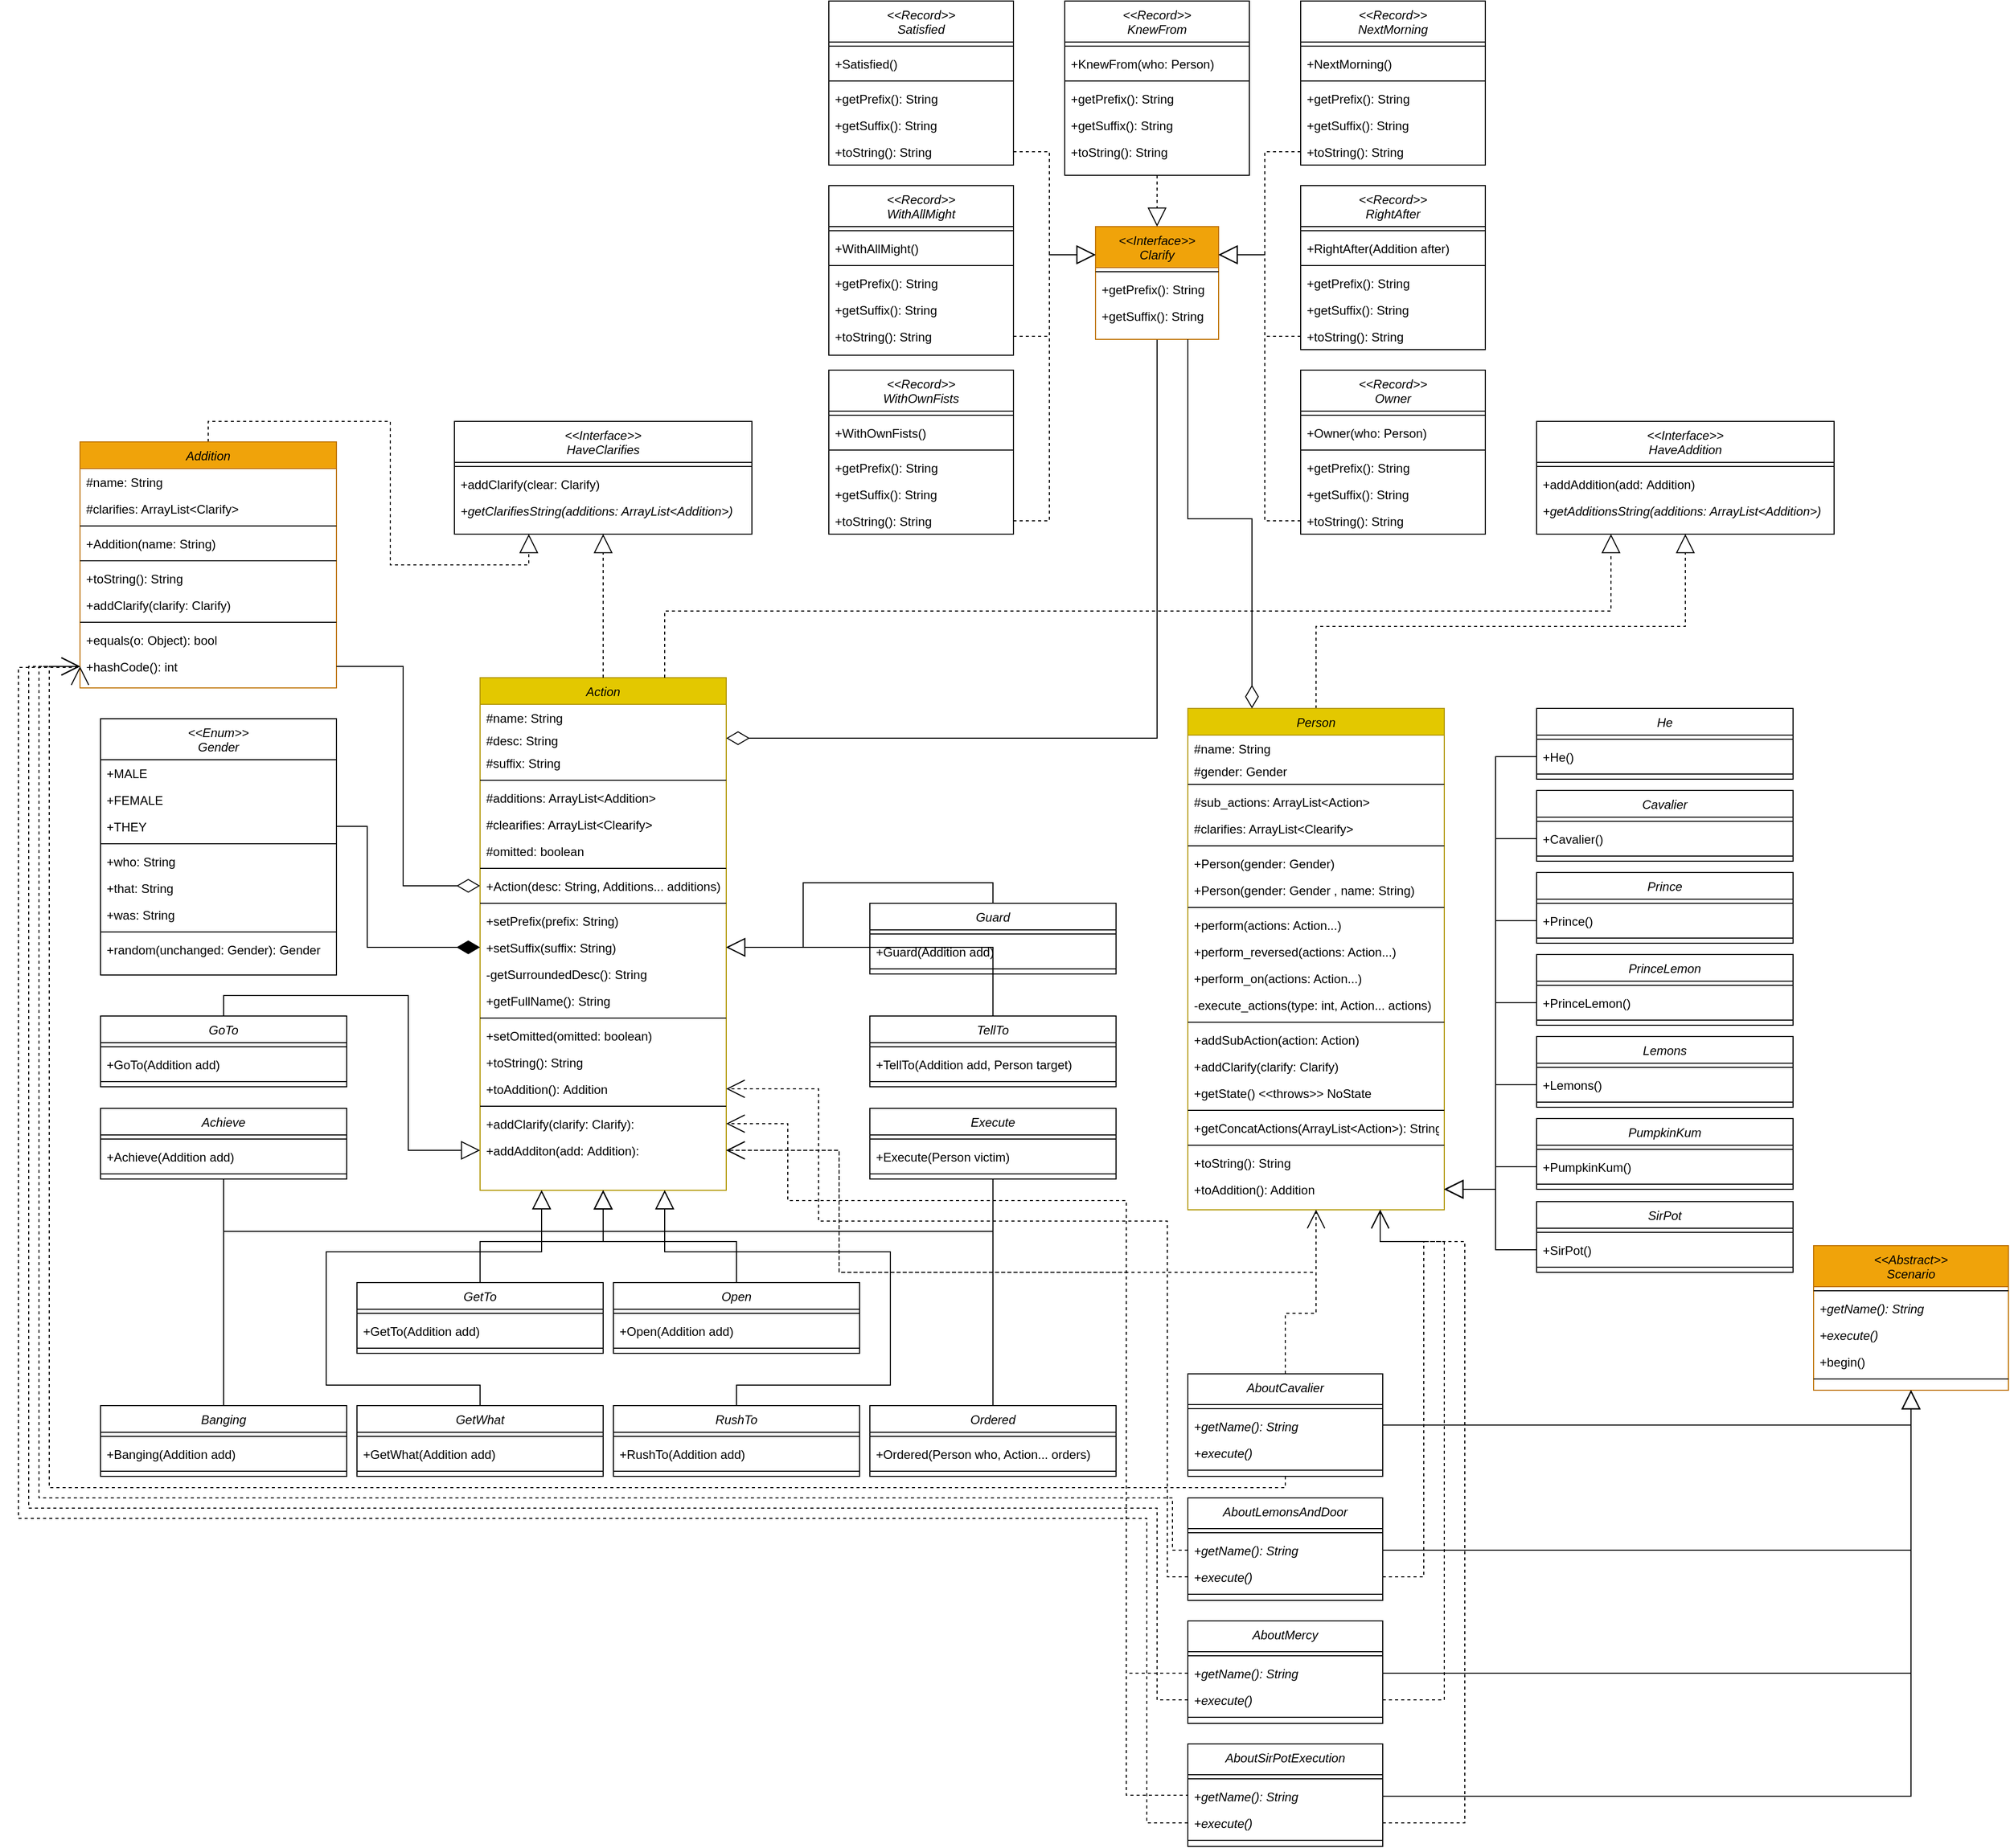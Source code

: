<mxfile version="24.7.17">
  <diagram id="C5RBs43oDa-KdzZeNtuy" name="Page-1">
    <mxGraphModel dx="2227" dy="2061" grid="1" gridSize="10" guides="1" tooltips="1" connect="1" arrows="1" fold="1" page="1" pageScale="1" pageWidth="827" pageHeight="1169" math="0" shadow="0">
      <root>
        <mxCell id="WIyWlLk6GJQsqaUBKTNV-0" />
        <mxCell id="WIyWlLk6GJQsqaUBKTNV-1" parent="WIyWlLk6GJQsqaUBKTNV-0" />
        <mxCell id="zkfFHV4jXpPFQw0GAbJ--0" value="Action" style="swimlane;fontStyle=2;align=center;verticalAlign=top;childLayout=stackLayout;horizontal=1;startSize=26;horizontalStack=0;resizeParent=1;resizeLast=0;collapsible=1;marginBottom=0;rounded=0;shadow=0;strokeWidth=1;fillColor=#e3c800;fontColor=#000000;strokeColor=#B09500;" parent="WIyWlLk6GJQsqaUBKTNV-1" vertex="1">
          <mxGeometry x="320" y="-40" width="240" height="500" as="geometry">
            <mxRectangle x="220" y="120" width="160" height="26" as="alternateBounds" />
          </mxGeometry>
        </mxCell>
        <mxCell id="zkfFHV4jXpPFQw0GAbJ--1" value="#name: String" style="text;align=left;verticalAlign=top;spacingLeft=4;spacingRight=4;overflow=hidden;rotatable=0;points=[[0,0.5],[1,0.5]];portConstraint=eastwest;" parent="zkfFHV4jXpPFQw0GAbJ--0" vertex="1">
          <mxGeometry y="26" width="240" height="22" as="geometry" />
        </mxCell>
        <mxCell id="_GnAzTwiL5FwZ7Ff_W56-86" value="#desc: String" style="text;align=left;verticalAlign=top;spacingLeft=4;spacingRight=4;overflow=hidden;rotatable=0;points=[[0,0.5],[1,0.5]];portConstraint=eastwest;" parent="zkfFHV4jXpPFQw0GAbJ--0" vertex="1">
          <mxGeometry y="48" width="240" height="22" as="geometry" />
        </mxCell>
        <mxCell id="zkfFHV4jXpPFQw0GAbJ--3" value="#suffix: String" style="text;align=left;verticalAlign=top;spacingLeft=4;spacingRight=4;overflow=hidden;rotatable=0;points=[[0,0.5],[1,0.5]];portConstraint=eastwest;rounded=0;shadow=0;html=0;" parent="zkfFHV4jXpPFQw0GAbJ--0" vertex="1">
          <mxGeometry y="70" width="240" height="26" as="geometry" />
        </mxCell>
        <mxCell id="zkfFHV4jXpPFQw0GAbJ--4" value="" style="line;html=1;strokeWidth=1;align=left;verticalAlign=middle;spacingTop=-1;spacingLeft=3;spacingRight=3;rotatable=0;labelPosition=right;points=[];portConstraint=eastwest;" parent="zkfFHV4jXpPFQw0GAbJ--0" vertex="1">
          <mxGeometry y="96" width="240" height="8" as="geometry" />
        </mxCell>
        <mxCell id="s38OTxy3MXOCYDzqqzzl-0" value="#additions: ArrayList&lt;Addition&gt;" style="text;align=left;verticalAlign=top;spacingLeft=4;spacingRight=4;overflow=hidden;rotatable=0;points=[[0,0.5],[1,0.5]];portConstraint=eastwest;rounded=0;shadow=0;html=0;" parent="zkfFHV4jXpPFQw0GAbJ--0" vertex="1">
          <mxGeometry y="104" width="240" height="26" as="geometry" />
        </mxCell>
        <mxCell id="2adSMlBk311RLDaTb55g-0" value="#clearifies: ArrayList&lt;Clearify&gt;" style="text;align=left;verticalAlign=top;spacingLeft=4;spacingRight=4;overflow=hidden;rotatable=0;points=[[0,0.5],[1,0.5]];portConstraint=eastwest;rounded=0;shadow=0;html=0;" parent="zkfFHV4jXpPFQw0GAbJ--0" vertex="1">
          <mxGeometry y="130" width="240" height="26" as="geometry" />
        </mxCell>
        <mxCell id="2adSMlBk311RLDaTb55g-1" value="#omitted: boolean" style="text;align=left;verticalAlign=top;spacingLeft=4;spacingRight=4;overflow=hidden;rotatable=0;points=[[0,0.5],[1,0.5]];portConstraint=eastwest;rounded=0;shadow=0;html=0;" parent="zkfFHV4jXpPFQw0GAbJ--0" vertex="1">
          <mxGeometry y="156" width="240" height="26" as="geometry" />
        </mxCell>
        <mxCell id="2adSMlBk311RLDaTb55g-2" value="" style="line;html=1;strokeWidth=1;align=left;verticalAlign=middle;spacingTop=-1;spacingLeft=3;spacingRight=3;rotatable=0;labelPosition=right;points=[];portConstraint=eastwest;" parent="zkfFHV4jXpPFQw0GAbJ--0" vertex="1">
          <mxGeometry y="182" width="240" height="8" as="geometry" />
        </mxCell>
        <mxCell id="2adSMlBk311RLDaTb55g-3" value="+Action(desc: String, Additions... additions)" style="text;align=left;verticalAlign=top;spacingLeft=4;spacingRight=4;overflow=hidden;rotatable=0;points=[[0,0.5],[1,0.5]];portConstraint=eastwest;rounded=0;shadow=0;html=0;" parent="zkfFHV4jXpPFQw0GAbJ--0" vertex="1">
          <mxGeometry y="190" width="240" height="26" as="geometry" />
        </mxCell>
        <mxCell id="2adSMlBk311RLDaTb55g-20" value="" style="line;html=1;strokeWidth=1;align=left;verticalAlign=middle;spacingTop=-1;spacingLeft=3;spacingRight=3;rotatable=0;labelPosition=right;points=[];portConstraint=eastwest;" parent="zkfFHV4jXpPFQw0GAbJ--0" vertex="1">
          <mxGeometry y="216" width="240" height="8" as="geometry" />
        </mxCell>
        <mxCell id="2adSMlBk311RLDaTb55g-4" value="+setPrefix(prefix: String)" style="text;align=left;verticalAlign=top;spacingLeft=4;spacingRight=4;overflow=hidden;rotatable=0;points=[[0,0.5],[1,0.5]];portConstraint=eastwest;rounded=0;shadow=0;html=0;" parent="zkfFHV4jXpPFQw0GAbJ--0" vertex="1">
          <mxGeometry y="224" width="240" height="26" as="geometry" />
        </mxCell>
        <mxCell id="2adSMlBk311RLDaTb55g-5" value="+setSuffix(suffix: String)" style="text;align=left;verticalAlign=top;spacingLeft=4;spacingRight=4;overflow=hidden;rotatable=0;points=[[0,0.5],[1,0.5]];portConstraint=eastwest;rounded=0;shadow=0;html=0;" parent="zkfFHV4jXpPFQw0GAbJ--0" vertex="1">
          <mxGeometry y="250" width="240" height="26" as="geometry" />
        </mxCell>
        <mxCell id="2adSMlBk311RLDaTb55g-6" value="-getSurroundedDesc(): String" style="text;align=left;verticalAlign=top;spacingLeft=4;spacingRight=4;overflow=hidden;rotatable=0;points=[[0,0.5],[1,0.5]];portConstraint=eastwest;rounded=0;shadow=0;html=0;" parent="zkfFHV4jXpPFQw0GAbJ--0" vertex="1">
          <mxGeometry y="276" width="240" height="26" as="geometry" />
        </mxCell>
        <mxCell id="_GnAzTwiL5FwZ7Ff_W56-262" value="+getFullName(): String" style="text;align=left;verticalAlign=top;spacingLeft=4;spacingRight=4;overflow=hidden;rotatable=0;points=[[0,0.5],[1,0.5]];portConstraint=eastwest;rounded=0;shadow=0;html=0;" parent="zkfFHV4jXpPFQw0GAbJ--0" vertex="1">
          <mxGeometry y="302" width="240" height="26" as="geometry" />
        </mxCell>
        <mxCell id="_GnAzTwiL5FwZ7Ff_W56-264" value="" style="line;html=1;strokeWidth=1;align=left;verticalAlign=middle;spacingTop=-1;spacingLeft=3;spacingRight=3;rotatable=0;labelPosition=right;points=[];portConstraint=eastwest;" parent="zkfFHV4jXpPFQw0GAbJ--0" vertex="1">
          <mxGeometry y="328" width="240" height="8" as="geometry" />
        </mxCell>
        <mxCell id="_GnAzTwiL5FwZ7Ff_W56-263" value="+setOmitted(omitted: boolean)" style="text;align=left;verticalAlign=top;spacingLeft=4;spacingRight=4;overflow=hidden;rotatable=0;points=[[0,0.5],[1,0.5]];portConstraint=eastwest;rounded=0;shadow=0;html=0;" parent="zkfFHV4jXpPFQw0GAbJ--0" vertex="1">
          <mxGeometry y="336" width="240" height="26" as="geometry" />
        </mxCell>
        <mxCell id="_GnAzTwiL5FwZ7Ff_W56-265" value="+toString(): String" style="text;align=left;verticalAlign=top;spacingLeft=4;spacingRight=4;overflow=hidden;rotatable=0;points=[[0,0.5],[1,0.5]];portConstraint=eastwest;rounded=0;shadow=0;html=0;" parent="zkfFHV4jXpPFQw0GAbJ--0" vertex="1">
          <mxGeometry y="362" width="240" height="26" as="geometry" />
        </mxCell>
        <mxCell id="_GnAzTwiL5FwZ7Ff_W56-266" value="+toAddition(): Addition" style="text;align=left;verticalAlign=top;spacingLeft=4;spacingRight=4;overflow=hidden;rotatable=0;points=[[0,0.5],[1,0.5]];portConstraint=eastwest;rounded=0;shadow=0;html=0;" parent="zkfFHV4jXpPFQw0GAbJ--0" vertex="1">
          <mxGeometry y="388" width="240" height="26" as="geometry" />
        </mxCell>
        <mxCell id="_GnAzTwiL5FwZ7Ff_W56-268" value="" style="line;html=1;strokeWidth=1;align=left;verticalAlign=middle;spacingTop=-1;spacingLeft=3;spacingRight=3;rotatable=0;labelPosition=right;points=[];portConstraint=eastwest;" parent="zkfFHV4jXpPFQw0GAbJ--0" vertex="1">
          <mxGeometry y="414" width="240" height="8" as="geometry" />
        </mxCell>
        <mxCell id="_GnAzTwiL5FwZ7Ff_W56-269" value="+addClarify(clarify: Clarify): " style="text;align=left;verticalAlign=top;spacingLeft=4;spacingRight=4;overflow=hidden;rotatable=0;points=[[0,0.5],[1,0.5]];portConstraint=eastwest;rounded=0;shadow=0;html=0;" parent="zkfFHV4jXpPFQw0GAbJ--0" vertex="1">
          <mxGeometry y="422" width="240" height="26" as="geometry" />
        </mxCell>
        <mxCell id="_GnAzTwiL5FwZ7Ff_W56-270" value="+addAdditon(add: Addition): " style="text;align=left;verticalAlign=top;spacingLeft=4;spacingRight=4;overflow=hidden;rotatable=0;points=[[0,0.5],[1,0.5]];portConstraint=eastwest;rounded=0;shadow=0;html=0;" parent="zkfFHV4jXpPFQw0GAbJ--0" vertex="1">
          <mxGeometry y="448" width="240" height="26" as="geometry" />
        </mxCell>
        <mxCell id="2adSMlBk311RLDaTb55g-7" value="&lt;&lt;Interface&gt;&gt;&#xa;HaveAddition" style="swimlane;fontStyle=2;align=center;verticalAlign=top;childLayout=stackLayout;horizontal=1;startSize=40;horizontalStack=0;resizeParent=1;resizeLast=0;collapsible=1;marginBottom=0;rounded=0;shadow=0;strokeWidth=1;" parent="WIyWlLk6GJQsqaUBKTNV-1" vertex="1">
          <mxGeometry x="1350" y="-290" width="290" height="110" as="geometry">
            <mxRectangle x="220" y="120" width="160" height="26" as="alternateBounds" />
          </mxGeometry>
        </mxCell>
        <mxCell id="2adSMlBk311RLDaTb55g-11" value="" style="line;html=1;strokeWidth=1;align=left;verticalAlign=middle;spacingTop=-1;spacingLeft=3;spacingRight=3;rotatable=0;labelPosition=right;points=[];portConstraint=eastwest;" parent="2adSMlBk311RLDaTb55g-7" vertex="1">
          <mxGeometry y="40" width="290" height="8" as="geometry" />
        </mxCell>
        <mxCell id="2adSMlBk311RLDaTb55g-12" value="+addAddition(add: Addition)" style="text;align=left;verticalAlign=top;spacingLeft=4;spacingRight=4;overflow=hidden;rotatable=0;points=[[0,0.5],[1,0.5]];portConstraint=eastwest;rounded=0;shadow=0;html=0;" parent="2adSMlBk311RLDaTb55g-7" vertex="1">
          <mxGeometry y="48" width="290" height="26" as="geometry" />
        </mxCell>
        <mxCell id="2adSMlBk311RLDaTb55g-21" value="+getAdditionsString(additions: ArrayList&lt;Addition&gt;)" style="text;align=left;verticalAlign=top;spacingLeft=4;spacingRight=4;overflow=hidden;rotatable=0;points=[[0,0.5],[1,0.5]];portConstraint=eastwest;rounded=0;shadow=0;html=0;fontStyle=2" parent="2adSMlBk311RLDaTb55g-7" vertex="1">
          <mxGeometry y="74" width="290" height="26" as="geometry" />
        </mxCell>
        <mxCell id="2adSMlBk311RLDaTb55g-22" value="&lt;&lt;Interface&gt;&gt;&#xa;HaveClarifies" style="swimlane;fontStyle=2;align=center;verticalAlign=top;childLayout=stackLayout;horizontal=1;startSize=40;horizontalStack=0;resizeParent=1;resizeLast=0;collapsible=1;marginBottom=0;rounded=0;shadow=0;strokeWidth=1;" parent="WIyWlLk6GJQsqaUBKTNV-1" vertex="1">
          <mxGeometry x="295" y="-290" width="290" height="110" as="geometry">
            <mxRectangle x="220" y="120" width="160" height="26" as="alternateBounds" />
          </mxGeometry>
        </mxCell>
        <mxCell id="2adSMlBk311RLDaTb55g-23" value="" style="line;html=1;strokeWidth=1;align=left;verticalAlign=middle;spacingTop=-1;spacingLeft=3;spacingRight=3;rotatable=0;labelPosition=right;points=[];portConstraint=eastwest;" parent="2adSMlBk311RLDaTb55g-22" vertex="1">
          <mxGeometry y="40" width="290" height="8" as="geometry" />
        </mxCell>
        <mxCell id="2adSMlBk311RLDaTb55g-24" value="+addClarify(clear: Clarify)" style="text;align=left;verticalAlign=top;spacingLeft=4;spacingRight=4;overflow=hidden;rotatable=0;points=[[0,0.5],[1,0.5]];portConstraint=eastwest;rounded=0;shadow=0;html=0;" parent="2adSMlBk311RLDaTb55g-22" vertex="1">
          <mxGeometry y="48" width="290" height="26" as="geometry" />
        </mxCell>
        <mxCell id="2adSMlBk311RLDaTb55g-25" value="+getClarifiesString(additions: ArrayList&lt;Addition&gt;)" style="text;align=left;verticalAlign=top;spacingLeft=4;spacingRight=4;overflow=hidden;rotatable=0;points=[[0,0.5],[1,0.5]];portConstraint=eastwest;rounded=0;shadow=0;html=0;fontStyle=2" parent="2adSMlBk311RLDaTb55g-22" vertex="1">
          <mxGeometry y="74" width="290" height="26" as="geometry" />
        </mxCell>
        <mxCell id="_GnAzTwiL5FwZ7Ff_W56-57" style="edgeStyle=orthogonalEdgeStyle;rounded=0;orthogonalLoop=1;jettySize=auto;html=1;entryX=0.5;entryY=1;entryDx=0;entryDy=0;exitX=0.5;exitY=1;exitDx=0;exitDy=0;endArrow=block;endFill=0;endSize=16;" parent="WIyWlLk6GJQsqaUBKTNV-1" source="_GnAzTwiL5FwZ7Ff_W56-0" target="zkfFHV4jXpPFQw0GAbJ--0" edge="1">
          <mxGeometry relative="1" as="geometry">
            <Array as="points">
              <mxPoint x="70" y="500" />
              <mxPoint x="440" y="500" />
            </Array>
          </mxGeometry>
        </mxCell>
        <mxCell id="_GnAzTwiL5FwZ7Ff_W56-0" value="Achieve" style="swimlane;fontStyle=2;align=center;verticalAlign=top;childLayout=stackLayout;horizontal=1;startSize=26;horizontalStack=0;resizeParent=1;resizeLast=0;collapsible=1;marginBottom=0;rounded=0;shadow=0;strokeWidth=1;" parent="WIyWlLk6GJQsqaUBKTNV-1" vertex="1">
          <mxGeometry x="-50" y="380" width="240" height="69" as="geometry">
            <mxRectangle x="220" y="120" width="160" height="26" as="alternateBounds" />
          </mxGeometry>
        </mxCell>
        <mxCell id="_GnAzTwiL5FwZ7Ff_W56-4" value="" style="line;html=1;strokeWidth=1;align=left;verticalAlign=middle;spacingTop=-1;spacingLeft=3;spacingRight=3;rotatable=0;labelPosition=right;points=[];portConstraint=eastwest;" parent="_GnAzTwiL5FwZ7Ff_W56-0" vertex="1">
          <mxGeometry y="26" width="240" height="8" as="geometry" />
        </mxCell>
        <mxCell id="_GnAzTwiL5FwZ7Ff_W56-9" value="+Achieve(Addition add)" style="text;align=left;verticalAlign=top;spacingLeft=4;spacingRight=4;overflow=hidden;rotatable=0;points=[[0,0.5],[1,0.5]];portConstraint=eastwest;rounded=0;shadow=0;html=0;" parent="_GnAzTwiL5FwZ7Ff_W56-0" vertex="1">
          <mxGeometry y="34" width="240" height="26" as="geometry" />
        </mxCell>
        <mxCell id="_GnAzTwiL5FwZ7Ff_W56-10" value="" style="line;html=1;strokeWidth=1;align=left;verticalAlign=middle;spacingTop=-1;spacingLeft=3;spacingRight=3;rotatable=0;labelPosition=right;points=[];portConstraint=eastwest;" parent="_GnAzTwiL5FwZ7Ff_W56-0" vertex="1">
          <mxGeometry y="60" width="240" height="8" as="geometry" />
        </mxCell>
        <mxCell id="_GnAzTwiL5FwZ7Ff_W56-14" value="Banging" style="swimlane;fontStyle=2;align=center;verticalAlign=top;childLayout=stackLayout;horizontal=1;startSize=26;horizontalStack=0;resizeParent=1;resizeLast=0;collapsible=1;marginBottom=0;rounded=0;shadow=0;strokeWidth=1;" parent="WIyWlLk6GJQsqaUBKTNV-1" vertex="1">
          <mxGeometry x="-50" y="670" width="240" height="69" as="geometry">
            <mxRectangle x="220" y="120" width="160" height="26" as="alternateBounds" />
          </mxGeometry>
        </mxCell>
        <mxCell id="_GnAzTwiL5FwZ7Ff_W56-15" value="" style="line;html=1;strokeWidth=1;align=left;verticalAlign=middle;spacingTop=-1;spacingLeft=3;spacingRight=3;rotatable=0;labelPosition=right;points=[];portConstraint=eastwest;" parent="_GnAzTwiL5FwZ7Ff_W56-14" vertex="1">
          <mxGeometry y="26" width="240" height="8" as="geometry" />
        </mxCell>
        <mxCell id="_GnAzTwiL5FwZ7Ff_W56-16" value="+Banging(Addition add)" style="text;align=left;verticalAlign=top;spacingLeft=4;spacingRight=4;overflow=hidden;rotatable=0;points=[[0,0.5],[1,0.5]];portConstraint=eastwest;rounded=0;shadow=0;html=0;" parent="_GnAzTwiL5FwZ7Ff_W56-14" vertex="1">
          <mxGeometry y="34" width="240" height="26" as="geometry" />
        </mxCell>
        <mxCell id="_GnAzTwiL5FwZ7Ff_W56-17" value="" style="line;html=1;strokeWidth=1;align=left;verticalAlign=middle;spacingTop=-1;spacingLeft=3;spacingRight=3;rotatable=0;labelPosition=right;points=[];portConstraint=eastwest;" parent="_GnAzTwiL5FwZ7Ff_W56-14" vertex="1">
          <mxGeometry y="60" width="240" height="8" as="geometry" />
        </mxCell>
        <mxCell id="_GnAzTwiL5FwZ7Ff_W56-18" value="Execute" style="swimlane;fontStyle=2;align=center;verticalAlign=top;childLayout=stackLayout;horizontal=1;startSize=26;horizontalStack=0;resizeParent=1;resizeLast=0;collapsible=1;marginBottom=0;rounded=0;shadow=0;strokeWidth=1;" parent="WIyWlLk6GJQsqaUBKTNV-1" vertex="1">
          <mxGeometry x="700" y="380" width="240" height="69" as="geometry">
            <mxRectangle x="220" y="120" width="160" height="26" as="alternateBounds" />
          </mxGeometry>
        </mxCell>
        <mxCell id="_GnAzTwiL5FwZ7Ff_W56-19" value="" style="line;html=1;strokeWidth=1;align=left;verticalAlign=middle;spacingTop=-1;spacingLeft=3;spacingRight=3;rotatable=0;labelPosition=right;points=[];portConstraint=eastwest;" parent="_GnAzTwiL5FwZ7Ff_W56-18" vertex="1">
          <mxGeometry y="26" width="240" height="8" as="geometry" />
        </mxCell>
        <mxCell id="_GnAzTwiL5FwZ7Ff_W56-20" value="+Execute(Person victim)" style="text;align=left;verticalAlign=top;spacingLeft=4;spacingRight=4;overflow=hidden;rotatable=0;points=[[0,0.5],[1,0.5]];portConstraint=eastwest;rounded=0;shadow=0;html=0;" parent="_GnAzTwiL5FwZ7Ff_W56-18" vertex="1">
          <mxGeometry y="34" width="240" height="26" as="geometry" />
        </mxCell>
        <mxCell id="_GnAzTwiL5FwZ7Ff_W56-21" value="" style="line;html=1;strokeWidth=1;align=left;verticalAlign=middle;spacingTop=-1;spacingLeft=3;spacingRight=3;rotatable=0;labelPosition=right;points=[];portConstraint=eastwest;" parent="_GnAzTwiL5FwZ7Ff_W56-18" vertex="1">
          <mxGeometry y="60" width="240" height="8" as="geometry" />
        </mxCell>
        <mxCell id="_GnAzTwiL5FwZ7Ff_W56-61" style="edgeStyle=orthogonalEdgeStyle;rounded=0;orthogonalLoop=1;jettySize=auto;html=1;endSize=16;endArrow=block;endFill=0;entryX=0.5;entryY=1;entryDx=0;entryDy=0;" parent="WIyWlLk6GJQsqaUBKTNV-1" source="_GnAzTwiL5FwZ7Ff_W56-22" target="zkfFHV4jXpPFQw0GAbJ--0" edge="1">
          <mxGeometry relative="1" as="geometry">
            <mxPoint x="290" y="460" as="targetPoint" />
          </mxGeometry>
        </mxCell>
        <mxCell id="_GnAzTwiL5FwZ7Ff_W56-22" value="GetTo" style="swimlane;fontStyle=2;align=center;verticalAlign=top;childLayout=stackLayout;horizontal=1;startSize=26;horizontalStack=0;resizeParent=1;resizeLast=0;collapsible=1;marginBottom=0;rounded=0;shadow=0;strokeWidth=1;" parent="WIyWlLk6GJQsqaUBKTNV-1" vertex="1">
          <mxGeometry x="200" y="550" width="240" height="69" as="geometry">
            <mxRectangle x="220" y="120" width="160" height="26" as="alternateBounds" />
          </mxGeometry>
        </mxCell>
        <mxCell id="_GnAzTwiL5FwZ7Ff_W56-23" value="" style="line;html=1;strokeWidth=1;align=left;verticalAlign=middle;spacingTop=-1;spacingLeft=3;spacingRight=3;rotatable=0;labelPosition=right;points=[];portConstraint=eastwest;" parent="_GnAzTwiL5FwZ7Ff_W56-22" vertex="1">
          <mxGeometry y="26" width="240" height="8" as="geometry" />
        </mxCell>
        <mxCell id="_GnAzTwiL5FwZ7Ff_W56-24" value="+GetTo(Addition add)" style="text;align=left;verticalAlign=top;spacingLeft=4;spacingRight=4;overflow=hidden;rotatable=0;points=[[0,0.5],[1,0.5]];portConstraint=eastwest;rounded=0;shadow=0;html=0;" parent="_GnAzTwiL5FwZ7Ff_W56-22" vertex="1">
          <mxGeometry y="34" width="240" height="26" as="geometry" />
        </mxCell>
        <mxCell id="_GnAzTwiL5FwZ7Ff_W56-25" value="" style="line;html=1;strokeWidth=1;align=left;verticalAlign=middle;spacingTop=-1;spacingLeft=3;spacingRight=3;rotatable=0;labelPosition=right;points=[];portConstraint=eastwest;" parent="_GnAzTwiL5FwZ7Ff_W56-22" vertex="1">
          <mxGeometry y="60" width="240" height="8" as="geometry" />
        </mxCell>
        <mxCell id="_GnAzTwiL5FwZ7Ff_W56-26" value="GetWhat" style="swimlane;fontStyle=2;align=center;verticalAlign=top;childLayout=stackLayout;horizontal=1;startSize=26;horizontalStack=0;resizeParent=1;resizeLast=0;collapsible=1;marginBottom=0;rounded=0;shadow=0;strokeWidth=1;" parent="WIyWlLk6GJQsqaUBKTNV-1" vertex="1">
          <mxGeometry x="200" y="670" width="240" height="69" as="geometry">
            <mxRectangle x="220" y="120" width="160" height="26" as="alternateBounds" />
          </mxGeometry>
        </mxCell>
        <mxCell id="_GnAzTwiL5FwZ7Ff_W56-27" value="" style="line;html=1;strokeWidth=1;align=left;verticalAlign=middle;spacingTop=-1;spacingLeft=3;spacingRight=3;rotatable=0;labelPosition=right;points=[];portConstraint=eastwest;" parent="_GnAzTwiL5FwZ7Ff_W56-26" vertex="1">
          <mxGeometry y="26" width="240" height="8" as="geometry" />
        </mxCell>
        <mxCell id="_GnAzTwiL5FwZ7Ff_W56-28" value="+GetWhat(Addition add)" style="text;align=left;verticalAlign=top;spacingLeft=4;spacingRight=4;overflow=hidden;rotatable=0;points=[[0,0.5],[1,0.5]];portConstraint=eastwest;rounded=0;shadow=0;html=0;" parent="_GnAzTwiL5FwZ7Ff_W56-26" vertex="1">
          <mxGeometry y="34" width="240" height="26" as="geometry" />
        </mxCell>
        <mxCell id="_GnAzTwiL5FwZ7Ff_W56-29" value="" style="line;html=1;strokeWidth=1;align=left;verticalAlign=middle;spacingTop=-1;spacingLeft=3;spacingRight=3;rotatable=0;labelPosition=right;points=[];portConstraint=eastwest;" parent="_GnAzTwiL5FwZ7Ff_W56-26" vertex="1">
          <mxGeometry y="60" width="240" height="8" as="geometry" />
        </mxCell>
        <mxCell id="_GnAzTwiL5FwZ7Ff_W56-30" value="GoTo" style="swimlane;fontStyle=2;align=center;verticalAlign=top;childLayout=stackLayout;horizontal=1;startSize=26;horizontalStack=0;resizeParent=1;resizeLast=0;collapsible=1;marginBottom=0;rounded=0;shadow=0;strokeWidth=1;" parent="WIyWlLk6GJQsqaUBKTNV-1" vertex="1">
          <mxGeometry x="-50" y="290" width="240" height="69" as="geometry">
            <mxRectangle x="220" y="120" width="160" height="26" as="alternateBounds" />
          </mxGeometry>
        </mxCell>
        <mxCell id="_GnAzTwiL5FwZ7Ff_W56-31" value="" style="line;html=1;strokeWidth=1;align=left;verticalAlign=middle;spacingTop=-1;spacingLeft=3;spacingRight=3;rotatable=0;labelPosition=right;points=[];portConstraint=eastwest;" parent="_GnAzTwiL5FwZ7Ff_W56-30" vertex="1">
          <mxGeometry y="26" width="240" height="8" as="geometry" />
        </mxCell>
        <mxCell id="_GnAzTwiL5FwZ7Ff_W56-32" value="+GoTo(Addition add)" style="text;align=left;verticalAlign=top;spacingLeft=4;spacingRight=4;overflow=hidden;rotatable=0;points=[[0,0.5],[1,0.5]];portConstraint=eastwest;rounded=0;shadow=0;html=0;" parent="_GnAzTwiL5FwZ7Ff_W56-30" vertex="1">
          <mxGeometry y="34" width="240" height="26" as="geometry" />
        </mxCell>
        <mxCell id="_GnAzTwiL5FwZ7Ff_W56-33" value="" style="line;html=1;strokeWidth=1;align=left;verticalAlign=middle;spacingTop=-1;spacingLeft=3;spacingRight=3;rotatable=0;labelPosition=right;points=[];portConstraint=eastwest;" parent="_GnAzTwiL5FwZ7Ff_W56-30" vertex="1">
          <mxGeometry y="60" width="240" height="8" as="geometry" />
        </mxCell>
        <mxCell id="_GnAzTwiL5FwZ7Ff_W56-34" value="Guard" style="swimlane;fontStyle=2;align=center;verticalAlign=top;childLayout=stackLayout;horizontal=1;startSize=26;horizontalStack=0;resizeParent=1;resizeLast=0;collapsible=1;marginBottom=0;rounded=0;shadow=0;strokeWidth=1;" parent="WIyWlLk6GJQsqaUBKTNV-1" vertex="1">
          <mxGeometry x="700" y="180" width="240" height="69" as="geometry">
            <mxRectangle x="220" y="120" width="160" height="26" as="alternateBounds" />
          </mxGeometry>
        </mxCell>
        <mxCell id="_GnAzTwiL5FwZ7Ff_W56-35" value="" style="line;html=1;strokeWidth=1;align=left;verticalAlign=middle;spacingTop=-1;spacingLeft=3;spacingRight=3;rotatable=0;labelPosition=right;points=[];portConstraint=eastwest;" parent="_GnAzTwiL5FwZ7Ff_W56-34" vertex="1">
          <mxGeometry y="26" width="240" height="8" as="geometry" />
        </mxCell>
        <mxCell id="_GnAzTwiL5FwZ7Ff_W56-36" value="+Guard(Addition add)" style="text;align=left;verticalAlign=top;spacingLeft=4;spacingRight=4;overflow=hidden;rotatable=0;points=[[0,0.5],[1,0.5]];portConstraint=eastwest;rounded=0;shadow=0;html=0;" parent="_GnAzTwiL5FwZ7Ff_W56-34" vertex="1">
          <mxGeometry y="34" width="240" height="26" as="geometry" />
        </mxCell>
        <mxCell id="_GnAzTwiL5FwZ7Ff_W56-37" value="" style="line;html=1;strokeWidth=1;align=left;verticalAlign=middle;spacingTop=-1;spacingLeft=3;spacingRight=3;rotatable=0;labelPosition=right;points=[];portConstraint=eastwest;" parent="_GnAzTwiL5FwZ7Ff_W56-34" vertex="1">
          <mxGeometry y="60" width="240" height="8" as="geometry" />
        </mxCell>
        <mxCell id="_GnAzTwiL5FwZ7Ff_W56-38" value="Open" style="swimlane;fontStyle=2;align=center;verticalAlign=top;childLayout=stackLayout;horizontal=1;startSize=26;horizontalStack=0;resizeParent=1;resizeLast=0;collapsible=1;marginBottom=0;rounded=0;shadow=0;strokeWidth=1;" parent="WIyWlLk6GJQsqaUBKTNV-1" vertex="1">
          <mxGeometry x="450" y="550" width="240" height="69" as="geometry">
            <mxRectangle x="220" y="120" width="160" height="26" as="alternateBounds" />
          </mxGeometry>
        </mxCell>
        <mxCell id="_GnAzTwiL5FwZ7Ff_W56-39" value="" style="line;html=1;strokeWidth=1;align=left;verticalAlign=middle;spacingTop=-1;spacingLeft=3;spacingRight=3;rotatable=0;labelPosition=right;points=[];portConstraint=eastwest;" parent="_GnAzTwiL5FwZ7Ff_W56-38" vertex="1">
          <mxGeometry y="26" width="240" height="8" as="geometry" />
        </mxCell>
        <mxCell id="_GnAzTwiL5FwZ7Ff_W56-40" value="+Open(Addition add)" style="text;align=left;verticalAlign=top;spacingLeft=4;spacingRight=4;overflow=hidden;rotatable=0;points=[[0,0.5],[1,0.5]];portConstraint=eastwest;rounded=0;shadow=0;html=0;" parent="_GnAzTwiL5FwZ7Ff_W56-38" vertex="1">
          <mxGeometry y="34" width="240" height="26" as="geometry" />
        </mxCell>
        <mxCell id="_GnAzTwiL5FwZ7Ff_W56-41" value="" style="line;html=1;strokeWidth=1;align=left;verticalAlign=middle;spacingTop=-1;spacingLeft=3;spacingRight=3;rotatable=0;labelPosition=right;points=[];portConstraint=eastwest;" parent="_GnAzTwiL5FwZ7Ff_W56-38" vertex="1">
          <mxGeometry y="60" width="240" height="8" as="geometry" />
        </mxCell>
        <mxCell id="_GnAzTwiL5FwZ7Ff_W56-65" style="edgeStyle=orthogonalEdgeStyle;rounded=0;orthogonalLoop=1;jettySize=auto;html=1;entryX=0.75;entryY=1;entryDx=0;entryDy=0;endSize=16;endArrow=block;endFill=0;exitX=0.5;exitY=0;exitDx=0;exitDy=0;" parent="WIyWlLk6GJQsqaUBKTNV-1" source="_GnAzTwiL5FwZ7Ff_W56-42" target="zkfFHV4jXpPFQw0GAbJ--0" edge="1">
          <mxGeometry relative="1" as="geometry">
            <Array as="points">
              <mxPoint x="820" y="500" />
              <mxPoint x="500" y="500" />
            </Array>
          </mxGeometry>
        </mxCell>
        <mxCell id="_GnAzTwiL5FwZ7Ff_W56-42" value="Ordered" style="swimlane;fontStyle=2;align=center;verticalAlign=top;childLayout=stackLayout;horizontal=1;startSize=26;horizontalStack=0;resizeParent=1;resizeLast=0;collapsible=1;marginBottom=0;rounded=0;shadow=0;strokeWidth=1;" parent="WIyWlLk6GJQsqaUBKTNV-1" vertex="1">
          <mxGeometry x="700" y="670" width="240" height="69" as="geometry">
            <mxRectangle x="220" y="120" width="160" height="26" as="alternateBounds" />
          </mxGeometry>
        </mxCell>
        <mxCell id="_GnAzTwiL5FwZ7Ff_W56-43" value="" style="line;html=1;strokeWidth=1;align=left;verticalAlign=middle;spacingTop=-1;spacingLeft=3;spacingRight=3;rotatable=0;labelPosition=right;points=[];portConstraint=eastwest;" parent="_GnAzTwiL5FwZ7Ff_W56-42" vertex="1">
          <mxGeometry y="26" width="240" height="8" as="geometry" />
        </mxCell>
        <mxCell id="_GnAzTwiL5FwZ7Ff_W56-44" value="+Ordered(Person who, Action... orders)" style="text;align=left;verticalAlign=top;spacingLeft=4;spacingRight=4;overflow=hidden;rotatable=0;points=[[0,0.5],[1,0.5]];portConstraint=eastwest;rounded=0;shadow=0;html=0;" parent="_GnAzTwiL5FwZ7Ff_W56-42" vertex="1">
          <mxGeometry y="34" width="240" height="26" as="geometry" />
        </mxCell>
        <mxCell id="_GnAzTwiL5FwZ7Ff_W56-45" value="" style="line;html=1;strokeWidth=1;align=left;verticalAlign=middle;spacingTop=-1;spacingLeft=3;spacingRight=3;rotatable=0;labelPosition=right;points=[];portConstraint=eastwest;" parent="_GnAzTwiL5FwZ7Ff_W56-42" vertex="1">
          <mxGeometry y="60" width="240" height="8" as="geometry" />
        </mxCell>
        <mxCell id="_GnAzTwiL5FwZ7Ff_W56-48" value="RushTo" style="swimlane;fontStyle=2;align=center;verticalAlign=top;childLayout=stackLayout;horizontal=1;startSize=26;horizontalStack=0;resizeParent=1;resizeLast=0;collapsible=1;marginBottom=0;rounded=0;shadow=0;strokeWidth=1;" parent="WIyWlLk6GJQsqaUBKTNV-1" vertex="1">
          <mxGeometry x="450" y="670" width="240" height="69" as="geometry">
            <mxRectangle x="220" y="120" width="160" height="26" as="alternateBounds" />
          </mxGeometry>
        </mxCell>
        <mxCell id="_GnAzTwiL5FwZ7Ff_W56-49" value="" style="line;html=1;strokeWidth=1;align=left;verticalAlign=middle;spacingTop=-1;spacingLeft=3;spacingRight=3;rotatable=0;labelPosition=right;points=[];portConstraint=eastwest;" parent="_GnAzTwiL5FwZ7Ff_W56-48" vertex="1">
          <mxGeometry y="26" width="240" height="8" as="geometry" />
        </mxCell>
        <mxCell id="_GnAzTwiL5FwZ7Ff_W56-50" value="+RushTo(Addition add)" style="text;align=left;verticalAlign=top;spacingLeft=4;spacingRight=4;overflow=hidden;rotatable=0;points=[[0,0.5],[1,0.5]];portConstraint=eastwest;rounded=0;shadow=0;html=0;" parent="_GnAzTwiL5FwZ7Ff_W56-48" vertex="1">
          <mxGeometry y="34" width="240" height="26" as="geometry" />
        </mxCell>
        <mxCell id="_GnAzTwiL5FwZ7Ff_W56-51" value="" style="line;html=1;strokeWidth=1;align=left;verticalAlign=middle;spacingTop=-1;spacingLeft=3;spacingRight=3;rotatable=0;labelPosition=right;points=[];portConstraint=eastwest;" parent="_GnAzTwiL5FwZ7Ff_W56-48" vertex="1">
          <mxGeometry y="60" width="240" height="8" as="geometry" />
        </mxCell>
        <mxCell id="_GnAzTwiL5FwZ7Ff_W56-52" value="TellTo" style="swimlane;fontStyle=2;align=center;verticalAlign=top;childLayout=stackLayout;horizontal=1;startSize=26;horizontalStack=0;resizeParent=1;resizeLast=0;collapsible=1;marginBottom=0;rounded=0;shadow=0;strokeWidth=1;" parent="WIyWlLk6GJQsqaUBKTNV-1" vertex="1">
          <mxGeometry x="700" y="290" width="240" height="69" as="geometry">
            <mxRectangle x="220" y="120" width="160" height="26" as="alternateBounds" />
          </mxGeometry>
        </mxCell>
        <mxCell id="_GnAzTwiL5FwZ7Ff_W56-53" value="" style="line;html=1;strokeWidth=1;align=left;verticalAlign=middle;spacingTop=-1;spacingLeft=3;spacingRight=3;rotatable=0;labelPosition=right;points=[];portConstraint=eastwest;" parent="_GnAzTwiL5FwZ7Ff_W56-52" vertex="1">
          <mxGeometry y="26" width="240" height="8" as="geometry" />
        </mxCell>
        <mxCell id="_GnAzTwiL5FwZ7Ff_W56-54" value="+TellTo(Addition add, Person target)" style="text;align=left;verticalAlign=top;spacingLeft=4;spacingRight=4;overflow=hidden;rotatable=0;points=[[0,0.5],[1,0.5]];portConstraint=eastwest;rounded=0;shadow=0;html=0;" parent="_GnAzTwiL5FwZ7Ff_W56-52" vertex="1">
          <mxGeometry y="34" width="240" height="26" as="geometry" />
        </mxCell>
        <mxCell id="_GnAzTwiL5FwZ7Ff_W56-55" value="" style="line;html=1;strokeWidth=1;align=left;verticalAlign=middle;spacingTop=-1;spacingLeft=3;spacingRight=3;rotatable=0;labelPosition=right;points=[];portConstraint=eastwest;" parent="_GnAzTwiL5FwZ7Ff_W56-52" vertex="1">
          <mxGeometry y="60" width="240" height="8" as="geometry" />
        </mxCell>
        <mxCell id="_GnAzTwiL5FwZ7Ff_W56-62" style="edgeStyle=orthogonalEdgeStyle;rounded=0;orthogonalLoop=1;jettySize=auto;html=1;endSize=16;endArrow=block;endFill=0;exitX=0.5;exitY=0;exitDx=0;exitDy=0;entryX=0.5;entryY=1;entryDx=0;entryDy=0;" parent="WIyWlLk6GJQsqaUBKTNV-1" source="_GnAzTwiL5FwZ7Ff_W56-38" target="zkfFHV4jXpPFQw0GAbJ--0" edge="1">
          <mxGeometry relative="1" as="geometry">
            <mxPoint x="590" y="440" as="targetPoint" />
            <mxPoint x="330" y="560" as="sourcePoint" />
          </mxGeometry>
        </mxCell>
        <mxCell id="_GnAzTwiL5FwZ7Ff_W56-63" style="edgeStyle=orthogonalEdgeStyle;rounded=0;orthogonalLoop=1;jettySize=auto;html=1;endSize=16;endArrow=block;endFill=0;entryX=0.5;entryY=1;entryDx=0;entryDy=0;exitX=0.5;exitY=1;exitDx=0;exitDy=0;" parent="WIyWlLk6GJQsqaUBKTNV-1" source="_GnAzTwiL5FwZ7Ff_W56-18" target="zkfFHV4jXpPFQw0GAbJ--0" edge="1">
          <mxGeometry relative="1" as="geometry">
            <mxPoint x="530" y="450" as="targetPoint" />
            <mxPoint x="790" y="330" as="sourcePoint" />
            <Array as="points">
              <mxPoint x="820" y="500" />
              <mxPoint x="440" y="500" />
            </Array>
          </mxGeometry>
        </mxCell>
        <mxCell id="_GnAzTwiL5FwZ7Ff_W56-66" style="edgeStyle=orthogonalEdgeStyle;rounded=0;orthogonalLoop=1;jettySize=auto;html=1;entryX=0.75;entryY=1;entryDx=0;entryDy=0;endSize=16;endArrow=block;endFill=0;exitX=0.5;exitY=0;exitDx=0;exitDy=0;" parent="WIyWlLk6GJQsqaUBKTNV-1" source="_GnAzTwiL5FwZ7Ff_W56-48" target="zkfFHV4jXpPFQw0GAbJ--0" edge="1">
          <mxGeometry relative="1" as="geometry">
            <mxPoint x="799" y="670" as="sourcePoint" />
            <mxPoint x="799" y="619" as="targetPoint" />
            <Array as="points">
              <mxPoint x="570" y="650" />
              <mxPoint x="720" y="650" />
              <mxPoint x="720" y="520" />
              <mxPoint x="500" y="520" />
            </Array>
          </mxGeometry>
        </mxCell>
        <mxCell id="_GnAzTwiL5FwZ7Ff_W56-67" style="edgeStyle=orthogonalEdgeStyle;rounded=0;orthogonalLoop=1;jettySize=auto;html=1;entryX=0.25;entryY=1;entryDx=0;entryDy=0;endSize=16;endArrow=block;endFill=0;exitX=0.5;exitY=0;exitDx=0;exitDy=0;" parent="WIyWlLk6GJQsqaUBKTNV-1" source="_GnAzTwiL5FwZ7Ff_W56-26" target="zkfFHV4jXpPFQw0GAbJ--0" edge="1">
          <mxGeometry relative="1" as="geometry">
            <mxPoint x="380" y="650" as="sourcePoint" />
            <mxPoint x="580" y="629" as="targetPoint" />
            <Array as="points">
              <mxPoint x="320" y="650" />
              <mxPoint x="170" y="650" />
              <mxPoint x="170" y="520" />
              <mxPoint x="380" y="520" />
            </Array>
          </mxGeometry>
        </mxCell>
        <mxCell id="_GnAzTwiL5FwZ7Ff_W56-68" style="edgeStyle=orthogonalEdgeStyle;rounded=0;orthogonalLoop=1;jettySize=auto;html=1;entryX=0.25;entryY=1;entryDx=0;entryDy=0;endSize=16;endArrow=block;endFill=0;exitX=0.5;exitY=0;exitDx=0;exitDy=0;" parent="WIyWlLk6GJQsqaUBKTNV-1" source="_GnAzTwiL5FwZ7Ff_W56-14" target="zkfFHV4jXpPFQw0GAbJ--0" edge="1">
          <mxGeometry relative="1" as="geometry">
            <mxPoint x="330" y="680" as="sourcePoint" />
            <mxPoint x="330" y="629" as="targetPoint" />
            <Array as="points">
              <mxPoint x="70" y="500" />
              <mxPoint x="380" y="500" />
            </Array>
          </mxGeometry>
        </mxCell>
        <mxCell id="_GnAzTwiL5FwZ7Ff_W56-69" style="edgeStyle=orthogonalEdgeStyle;rounded=0;orthogonalLoop=1;jettySize=auto;html=1;entryX=1;entryY=0.5;entryDx=0;entryDy=0;endSize=16;endArrow=block;endFill=0;exitX=0.5;exitY=0;exitDx=0;exitDy=0;" parent="WIyWlLk6GJQsqaUBKTNV-1" source="_GnAzTwiL5FwZ7Ff_W56-52" target="2adSMlBk311RLDaTb55g-5" edge="1">
          <mxGeometry relative="1" as="geometry">
            <mxPoint x="670" y="780" as="sourcePoint" />
            <mxPoint x="750" y="790" as="targetPoint" />
          </mxGeometry>
        </mxCell>
        <mxCell id="_GnAzTwiL5FwZ7Ff_W56-70" style="edgeStyle=orthogonalEdgeStyle;rounded=0;orthogonalLoop=1;jettySize=auto;html=1;entryX=0;entryY=0.5;entryDx=0;entryDy=0;endSize=16;endArrow=block;endFill=0;exitX=0.5;exitY=0;exitDx=0;exitDy=0;" parent="WIyWlLk6GJQsqaUBKTNV-1" source="_GnAzTwiL5FwZ7Ff_W56-30" target="_GnAzTwiL5FwZ7Ff_W56-270" edge="1">
          <mxGeometry relative="1" as="geometry">
            <mxPoint x="580" y="800" as="sourcePoint" />
            <mxPoint x="580" y="749" as="targetPoint" />
          </mxGeometry>
        </mxCell>
        <mxCell id="_GnAzTwiL5FwZ7Ff_W56-151" style="edgeStyle=orthogonalEdgeStyle;rounded=0;orthogonalLoop=1;jettySize=auto;html=1;entryX=0.5;entryY=1;entryDx=0;entryDy=0;endSize=16;endArrow=block;endFill=0;dashed=1;exitX=0.5;exitY=0;exitDx=0;exitDy=0;" parent="WIyWlLk6GJQsqaUBKTNV-1" source="_GnAzTwiL5FwZ7Ff_W56-87" target="2adSMlBk311RLDaTb55g-7" edge="1">
          <mxGeometry relative="1" as="geometry" />
        </mxCell>
        <mxCell id="_GnAzTwiL5FwZ7Ff_W56-87" value="Person" style="swimlane;fontStyle=2;align=center;verticalAlign=top;childLayout=stackLayout;horizontal=1;startSize=26;horizontalStack=0;resizeParent=1;resizeLast=0;collapsible=1;marginBottom=0;rounded=0;shadow=0;strokeWidth=1;fillColor=#e3c800;fontColor=#000000;strokeColor=#B09500;" parent="WIyWlLk6GJQsqaUBKTNV-1" vertex="1">
          <mxGeometry x="1010" y="-10" width="250" height="489" as="geometry">
            <mxRectangle x="220" y="120" width="160" height="26" as="alternateBounds" />
          </mxGeometry>
        </mxCell>
        <mxCell id="_GnAzTwiL5FwZ7Ff_W56-88" value="#name: String" style="text;align=left;verticalAlign=top;spacingLeft=4;spacingRight=4;overflow=hidden;rotatable=0;points=[[0,0.5],[1,0.5]];portConstraint=eastwest;" parent="_GnAzTwiL5FwZ7Ff_W56-87" vertex="1">
          <mxGeometry y="26" width="250" height="22" as="geometry" />
        </mxCell>
        <mxCell id="_GnAzTwiL5FwZ7Ff_W56-89" value="#gender: Gender" style="text;align=left;verticalAlign=top;spacingLeft=4;spacingRight=4;overflow=hidden;rotatable=0;points=[[0,0.5],[1,0.5]];portConstraint=eastwest;" parent="_GnAzTwiL5FwZ7Ff_W56-87" vertex="1">
          <mxGeometry y="48" width="250" height="22" as="geometry" />
        </mxCell>
        <mxCell id="_GnAzTwiL5FwZ7Ff_W56-91" value="" style="line;html=1;strokeWidth=1;align=left;verticalAlign=middle;spacingTop=-1;spacingLeft=3;spacingRight=3;rotatable=0;labelPosition=right;points=[];portConstraint=eastwest;" parent="_GnAzTwiL5FwZ7Ff_W56-87" vertex="1">
          <mxGeometry y="70" width="250" height="8" as="geometry" />
        </mxCell>
        <mxCell id="_GnAzTwiL5FwZ7Ff_W56-92" value="#sub_actions: ArrayList&lt;Action&gt;" style="text;align=left;verticalAlign=top;spacingLeft=4;spacingRight=4;overflow=hidden;rotatable=0;points=[[0,0.5],[1,0.5]];portConstraint=eastwest;rounded=0;shadow=0;html=0;" parent="_GnAzTwiL5FwZ7Ff_W56-87" vertex="1">
          <mxGeometry y="78" width="250" height="26" as="geometry" />
        </mxCell>
        <mxCell id="_GnAzTwiL5FwZ7Ff_W56-93" value="#clarifies: ArrayList&lt;Clearify&gt;" style="text;align=left;verticalAlign=top;spacingLeft=4;spacingRight=4;overflow=hidden;rotatable=0;points=[[0,0.5],[1,0.5]];portConstraint=eastwest;rounded=0;shadow=0;html=0;" parent="_GnAzTwiL5FwZ7Ff_W56-87" vertex="1">
          <mxGeometry y="104" width="250" height="26" as="geometry" />
        </mxCell>
        <mxCell id="_GnAzTwiL5FwZ7Ff_W56-95" value="" style="line;html=1;strokeWidth=1;align=left;verticalAlign=middle;spacingTop=-1;spacingLeft=3;spacingRight=3;rotatable=0;labelPosition=right;points=[];portConstraint=eastwest;" parent="_GnAzTwiL5FwZ7Ff_W56-87" vertex="1">
          <mxGeometry y="130" width="250" height="8" as="geometry" />
        </mxCell>
        <mxCell id="_GnAzTwiL5FwZ7Ff_W56-96" value="+Person(gender: Gender)" style="text;align=left;verticalAlign=top;spacingLeft=4;spacingRight=4;overflow=hidden;rotatable=0;points=[[0,0.5],[1,0.5]];portConstraint=eastwest;rounded=0;shadow=0;html=0;" parent="_GnAzTwiL5FwZ7Ff_W56-87" vertex="1">
          <mxGeometry y="138" width="250" height="26" as="geometry" />
        </mxCell>
        <mxCell id="_GnAzTwiL5FwZ7Ff_W56-101" value="+Person(gender: Gender , name: String)" style="text;align=left;verticalAlign=top;spacingLeft=4;spacingRight=4;overflow=hidden;rotatable=0;points=[[0,0.5],[1,0.5]];portConstraint=eastwest;rounded=0;shadow=0;html=0;" parent="_GnAzTwiL5FwZ7Ff_W56-87" vertex="1">
          <mxGeometry y="164" width="250" height="26" as="geometry" />
        </mxCell>
        <mxCell id="_GnAzTwiL5FwZ7Ff_W56-97" value="" style="line;html=1;strokeWidth=1;align=left;verticalAlign=middle;spacingTop=-1;spacingLeft=3;spacingRight=3;rotatable=0;labelPosition=right;points=[];portConstraint=eastwest;" parent="_GnAzTwiL5FwZ7Ff_W56-87" vertex="1">
          <mxGeometry y="190" width="250" height="8" as="geometry" />
        </mxCell>
        <mxCell id="_GnAzTwiL5FwZ7Ff_W56-102" value="+perform(actions: Action...)" style="text;align=left;verticalAlign=top;spacingLeft=4;spacingRight=4;overflow=hidden;rotatable=0;points=[[0,0.5],[1,0.5]];portConstraint=eastwest;rounded=0;shadow=0;html=0;" parent="_GnAzTwiL5FwZ7Ff_W56-87" vertex="1">
          <mxGeometry y="198" width="250" height="26" as="geometry" />
        </mxCell>
        <mxCell id="_GnAzTwiL5FwZ7Ff_W56-103" value="+perform_reversed(actions: Action...)" style="text;align=left;verticalAlign=top;spacingLeft=4;spacingRight=4;overflow=hidden;rotatable=0;points=[[0,0.5],[1,0.5]];portConstraint=eastwest;rounded=0;shadow=0;html=0;" parent="_GnAzTwiL5FwZ7Ff_W56-87" vertex="1">
          <mxGeometry y="224" width="250" height="26" as="geometry" />
        </mxCell>
        <mxCell id="_GnAzTwiL5FwZ7Ff_W56-106" value="+perform_on(actions: Action...)" style="text;align=left;verticalAlign=top;spacingLeft=4;spacingRight=4;overflow=hidden;rotatable=0;points=[[0,0.5],[1,0.5]];portConstraint=eastwest;rounded=0;shadow=0;html=0;" parent="_GnAzTwiL5FwZ7Ff_W56-87" vertex="1">
          <mxGeometry y="250" width="250" height="26" as="geometry" />
        </mxCell>
        <mxCell id="_GnAzTwiL5FwZ7Ff_W56-104" value="-execute_actions(type: int, Action... actions)" style="text;align=left;verticalAlign=top;spacingLeft=4;spacingRight=4;overflow=hidden;rotatable=0;points=[[0,0.5],[1,0.5]];portConstraint=eastwest;rounded=0;shadow=0;html=0;" parent="_GnAzTwiL5FwZ7Ff_W56-87" vertex="1">
          <mxGeometry y="276" width="250" height="26" as="geometry" />
        </mxCell>
        <mxCell id="_GnAzTwiL5FwZ7Ff_W56-105" value="" style="line;html=1;strokeWidth=1;align=left;verticalAlign=middle;spacingTop=-1;spacingLeft=3;spacingRight=3;rotatable=0;labelPosition=right;points=[];portConstraint=eastwest;" parent="_GnAzTwiL5FwZ7Ff_W56-87" vertex="1">
          <mxGeometry y="302" width="250" height="8" as="geometry" />
        </mxCell>
        <mxCell id="_GnAzTwiL5FwZ7Ff_W56-107" value="+addSubAction(action: Action)" style="text;align=left;verticalAlign=top;spacingLeft=4;spacingRight=4;overflow=hidden;rotatable=0;points=[[0,0.5],[1,0.5]];portConstraint=eastwest;rounded=0;shadow=0;html=0;" parent="_GnAzTwiL5FwZ7Ff_W56-87" vertex="1">
          <mxGeometry y="310" width="250" height="26" as="geometry" />
        </mxCell>
        <mxCell id="_GnAzTwiL5FwZ7Ff_W56-108" value="+addClarify(clarify: Clarify)" style="text;align=left;verticalAlign=top;spacingLeft=4;spacingRight=4;overflow=hidden;rotatable=0;points=[[0,0.5],[1,0.5]];portConstraint=eastwest;rounded=0;shadow=0;html=0;" parent="_GnAzTwiL5FwZ7Ff_W56-87" vertex="1">
          <mxGeometry y="336" width="250" height="26" as="geometry" />
        </mxCell>
        <mxCell id="_GnAzTwiL5FwZ7Ff_W56-111" value="+getState() &lt;&lt;throws&gt;&gt; NoState" style="text;align=left;verticalAlign=top;spacingLeft=4;spacingRight=4;overflow=hidden;rotatable=0;points=[[0,0.5],[1,0.5]];portConstraint=eastwest;rounded=0;shadow=0;html=0;" parent="_GnAzTwiL5FwZ7Ff_W56-87" vertex="1">
          <mxGeometry y="362" width="250" height="26" as="geometry" />
        </mxCell>
        <mxCell id="_GnAzTwiL5FwZ7Ff_W56-110" value="" style="line;html=1;strokeWidth=1;align=left;verticalAlign=middle;spacingTop=-1;spacingLeft=3;spacingRight=3;rotatable=0;labelPosition=right;points=[];portConstraint=eastwest;" parent="_GnAzTwiL5FwZ7Ff_W56-87" vertex="1">
          <mxGeometry y="388" width="250" height="8" as="geometry" />
        </mxCell>
        <mxCell id="_GnAzTwiL5FwZ7Ff_W56-112" value="+getConcatActions(ArrayList&lt;Action&gt;): String" style="text;align=left;verticalAlign=top;spacingLeft=4;spacingRight=4;overflow=hidden;rotatable=0;points=[[0,0.5],[1,0.5]];portConstraint=eastwest;rounded=0;shadow=0;html=0;" parent="_GnAzTwiL5FwZ7Ff_W56-87" vertex="1">
          <mxGeometry y="396" width="250" height="26" as="geometry" />
        </mxCell>
        <mxCell id="_GnAzTwiL5FwZ7Ff_W56-113" value="" style="line;html=1;strokeWidth=1;align=left;verticalAlign=middle;spacingTop=-1;spacingLeft=3;spacingRight=3;rotatable=0;labelPosition=right;points=[];portConstraint=eastwest;" parent="_GnAzTwiL5FwZ7Ff_W56-87" vertex="1">
          <mxGeometry y="422" width="250" height="8" as="geometry" />
        </mxCell>
        <mxCell id="_GnAzTwiL5FwZ7Ff_W56-114" value="+toString(): String" style="text;align=left;verticalAlign=top;spacingLeft=4;spacingRight=4;overflow=hidden;rotatable=0;points=[[0,0.5],[1,0.5]];portConstraint=eastwest;rounded=0;shadow=0;html=0;" parent="_GnAzTwiL5FwZ7Ff_W56-87" vertex="1">
          <mxGeometry y="430" width="250" height="26" as="geometry" />
        </mxCell>
        <mxCell id="_GnAzTwiL5FwZ7Ff_W56-115" value="+toAddition(): Addition" style="text;align=left;verticalAlign=top;spacingLeft=4;spacingRight=4;overflow=hidden;rotatable=0;points=[[0,0.5],[1,0.5]];portConstraint=eastwest;rounded=0;shadow=0;html=0;" parent="_GnAzTwiL5FwZ7Ff_W56-87" vertex="1">
          <mxGeometry y="456" width="250" height="26" as="geometry" />
        </mxCell>
        <mxCell id="_GnAzTwiL5FwZ7Ff_W56-116" value="He" style="swimlane;fontStyle=2;align=center;verticalAlign=top;childLayout=stackLayout;horizontal=1;startSize=26;horizontalStack=0;resizeParent=1;resizeLast=0;collapsible=1;marginBottom=0;rounded=0;shadow=0;strokeWidth=1;" parent="WIyWlLk6GJQsqaUBKTNV-1" vertex="1">
          <mxGeometry x="1350" y="-10" width="250" height="69" as="geometry">
            <mxRectangle x="220" y="120" width="160" height="26" as="alternateBounds" />
          </mxGeometry>
        </mxCell>
        <mxCell id="_GnAzTwiL5FwZ7Ff_W56-117" value="" style="line;html=1;strokeWidth=1;align=left;verticalAlign=middle;spacingTop=-1;spacingLeft=3;spacingRight=3;rotatable=0;labelPosition=right;points=[];portConstraint=eastwest;" parent="_GnAzTwiL5FwZ7Ff_W56-116" vertex="1">
          <mxGeometry y="26" width="250" height="8" as="geometry" />
        </mxCell>
        <mxCell id="_GnAzTwiL5FwZ7Ff_W56-118" value="+He()" style="text;align=left;verticalAlign=top;spacingLeft=4;spacingRight=4;overflow=hidden;rotatable=0;points=[[0,0.5],[1,0.5]];portConstraint=eastwest;rounded=0;shadow=0;html=0;" parent="_GnAzTwiL5FwZ7Ff_W56-116" vertex="1">
          <mxGeometry y="34" width="250" height="26" as="geometry" />
        </mxCell>
        <mxCell id="_GnAzTwiL5FwZ7Ff_W56-119" value="" style="line;html=1;strokeWidth=1;align=left;verticalAlign=middle;spacingTop=-1;spacingLeft=3;spacingRight=3;rotatable=0;labelPosition=right;points=[];portConstraint=eastwest;" parent="_GnAzTwiL5FwZ7Ff_W56-116" vertex="1">
          <mxGeometry y="60" width="250" height="8" as="geometry" />
        </mxCell>
        <mxCell id="_GnAzTwiL5FwZ7Ff_W56-120" value="Lemons" style="swimlane;fontStyle=2;align=center;verticalAlign=top;childLayout=stackLayout;horizontal=1;startSize=26;horizontalStack=0;resizeParent=1;resizeLast=0;collapsible=1;marginBottom=0;rounded=0;shadow=0;strokeWidth=1;" parent="WIyWlLk6GJQsqaUBKTNV-1" vertex="1">
          <mxGeometry x="1350" y="310" width="250" height="69" as="geometry">
            <mxRectangle x="220" y="120" width="160" height="26" as="alternateBounds" />
          </mxGeometry>
        </mxCell>
        <mxCell id="_GnAzTwiL5FwZ7Ff_W56-121" value="" style="line;html=1;strokeWidth=1;align=left;verticalAlign=middle;spacingTop=-1;spacingLeft=3;spacingRight=3;rotatable=0;labelPosition=right;points=[];portConstraint=eastwest;" parent="_GnAzTwiL5FwZ7Ff_W56-120" vertex="1">
          <mxGeometry y="26" width="250" height="8" as="geometry" />
        </mxCell>
        <mxCell id="_GnAzTwiL5FwZ7Ff_W56-122" value="+Lemons()" style="text;align=left;verticalAlign=top;spacingLeft=4;spacingRight=4;overflow=hidden;rotatable=0;points=[[0,0.5],[1,0.5]];portConstraint=eastwest;rounded=0;shadow=0;html=0;" parent="_GnAzTwiL5FwZ7Ff_W56-120" vertex="1">
          <mxGeometry y="34" width="250" height="26" as="geometry" />
        </mxCell>
        <mxCell id="_GnAzTwiL5FwZ7Ff_W56-123" value="" style="line;html=1;strokeWidth=1;align=left;verticalAlign=middle;spacingTop=-1;spacingLeft=3;spacingRight=3;rotatable=0;labelPosition=right;points=[];portConstraint=eastwest;" parent="_GnAzTwiL5FwZ7Ff_W56-120" vertex="1">
          <mxGeometry y="60" width="250" height="8" as="geometry" />
        </mxCell>
        <mxCell id="_GnAzTwiL5FwZ7Ff_W56-124" value="Cavalier" style="swimlane;fontStyle=2;align=center;verticalAlign=top;childLayout=stackLayout;horizontal=1;startSize=26;horizontalStack=0;resizeParent=1;resizeLast=0;collapsible=1;marginBottom=0;rounded=0;shadow=0;strokeWidth=1;" parent="WIyWlLk6GJQsqaUBKTNV-1" vertex="1">
          <mxGeometry x="1350" y="70" width="250" height="69" as="geometry">
            <mxRectangle x="220" y="120" width="160" height="26" as="alternateBounds" />
          </mxGeometry>
        </mxCell>
        <mxCell id="_GnAzTwiL5FwZ7Ff_W56-125" value="" style="line;html=1;strokeWidth=1;align=left;verticalAlign=middle;spacingTop=-1;spacingLeft=3;spacingRight=3;rotatable=0;labelPosition=right;points=[];portConstraint=eastwest;" parent="_GnAzTwiL5FwZ7Ff_W56-124" vertex="1">
          <mxGeometry y="26" width="250" height="8" as="geometry" />
        </mxCell>
        <mxCell id="_GnAzTwiL5FwZ7Ff_W56-126" value="+Cavalier()" style="text;align=left;verticalAlign=top;spacingLeft=4;spacingRight=4;overflow=hidden;rotatable=0;points=[[0,0.5],[1,0.5]];portConstraint=eastwest;rounded=0;shadow=0;html=0;" parent="_GnAzTwiL5FwZ7Ff_W56-124" vertex="1">
          <mxGeometry y="34" width="250" height="26" as="geometry" />
        </mxCell>
        <mxCell id="_GnAzTwiL5FwZ7Ff_W56-127" value="" style="line;html=1;strokeWidth=1;align=left;verticalAlign=middle;spacingTop=-1;spacingLeft=3;spacingRight=3;rotatable=0;labelPosition=right;points=[];portConstraint=eastwest;" parent="_GnAzTwiL5FwZ7Ff_W56-124" vertex="1">
          <mxGeometry y="60" width="250" height="8" as="geometry" />
        </mxCell>
        <mxCell id="_GnAzTwiL5FwZ7Ff_W56-128" value="Prince" style="swimlane;fontStyle=2;align=center;verticalAlign=top;childLayout=stackLayout;horizontal=1;startSize=26;horizontalStack=0;resizeParent=1;resizeLast=0;collapsible=1;marginBottom=0;rounded=0;shadow=0;strokeWidth=1;" parent="WIyWlLk6GJQsqaUBKTNV-1" vertex="1">
          <mxGeometry x="1350" y="150" width="250" height="69" as="geometry">
            <mxRectangle x="220" y="120" width="160" height="26" as="alternateBounds" />
          </mxGeometry>
        </mxCell>
        <mxCell id="_GnAzTwiL5FwZ7Ff_W56-129" value="" style="line;html=1;strokeWidth=1;align=left;verticalAlign=middle;spacingTop=-1;spacingLeft=3;spacingRight=3;rotatable=0;labelPosition=right;points=[];portConstraint=eastwest;" parent="_GnAzTwiL5FwZ7Ff_W56-128" vertex="1">
          <mxGeometry y="26" width="250" height="8" as="geometry" />
        </mxCell>
        <mxCell id="_GnAzTwiL5FwZ7Ff_W56-130" value="+Prince()" style="text;align=left;verticalAlign=top;spacingLeft=4;spacingRight=4;overflow=hidden;rotatable=0;points=[[0,0.5],[1,0.5]];portConstraint=eastwest;rounded=0;shadow=0;html=0;" parent="_GnAzTwiL5FwZ7Ff_W56-128" vertex="1">
          <mxGeometry y="34" width="250" height="26" as="geometry" />
        </mxCell>
        <mxCell id="_GnAzTwiL5FwZ7Ff_W56-131" value="" style="line;html=1;strokeWidth=1;align=left;verticalAlign=middle;spacingTop=-1;spacingLeft=3;spacingRight=3;rotatable=0;labelPosition=right;points=[];portConstraint=eastwest;" parent="_GnAzTwiL5FwZ7Ff_W56-128" vertex="1">
          <mxGeometry y="60" width="250" height="8" as="geometry" />
        </mxCell>
        <mxCell id="_GnAzTwiL5FwZ7Ff_W56-132" value="PrinceLemon" style="swimlane;fontStyle=2;align=center;verticalAlign=top;childLayout=stackLayout;horizontal=1;startSize=26;horizontalStack=0;resizeParent=1;resizeLast=0;collapsible=1;marginBottom=0;rounded=0;shadow=0;strokeWidth=1;" parent="WIyWlLk6GJQsqaUBKTNV-1" vertex="1">
          <mxGeometry x="1350" y="230" width="250" height="69" as="geometry">
            <mxRectangle x="220" y="120" width="160" height="26" as="alternateBounds" />
          </mxGeometry>
        </mxCell>
        <mxCell id="_GnAzTwiL5FwZ7Ff_W56-133" value="" style="line;html=1;strokeWidth=1;align=left;verticalAlign=middle;spacingTop=-1;spacingLeft=3;spacingRight=3;rotatable=0;labelPosition=right;points=[];portConstraint=eastwest;" parent="_GnAzTwiL5FwZ7Ff_W56-132" vertex="1">
          <mxGeometry y="26" width="250" height="8" as="geometry" />
        </mxCell>
        <mxCell id="_GnAzTwiL5FwZ7Ff_W56-134" value="+PrinceLemon()" style="text;align=left;verticalAlign=top;spacingLeft=4;spacingRight=4;overflow=hidden;rotatable=0;points=[[0,0.5],[1,0.5]];portConstraint=eastwest;rounded=0;shadow=0;html=0;" parent="_GnAzTwiL5FwZ7Ff_W56-132" vertex="1">
          <mxGeometry y="34" width="250" height="26" as="geometry" />
        </mxCell>
        <mxCell id="_GnAzTwiL5FwZ7Ff_W56-135" value="" style="line;html=1;strokeWidth=1;align=left;verticalAlign=middle;spacingTop=-1;spacingLeft=3;spacingRight=3;rotatable=0;labelPosition=right;points=[];portConstraint=eastwest;" parent="_GnAzTwiL5FwZ7Ff_W56-132" vertex="1">
          <mxGeometry y="60" width="250" height="8" as="geometry" />
        </mxCell>
        <mxCell id="_GnAzTwiL5FwZ7Ff_W56-136" value="PumpkinKum" style="swimlane;fontStyle=2;align=center;verticalAlign=top;childLayout=stackLayout;horizontal=1;startSize=26;horizontalStack=0;resizeParent=1;resizeLast=0;collapsible=1;marginBottom=0;rounded=0;shadow=0;strokeWidth=1;" parent="WIyWlLk6GJQsqaUBKTNV-1" vertex="1">
          <mxGeometry x="1350" y="390" width="250" height="69" as="geometry">
            <mxRectangle x="220" y="120" width="160" height="26" as="alternateBounds" />
          </mxGeometry>
        </mxCell>
        <mxCell id="_GnAzTwiL5FwZ7Ff_W56-137" value="" style="line;html=1;strokeWidth=1;align=left;verticalAlign=middle;spacingTop=-1;spacingLeft=3;spacingRight=3;rotatable=0;labelPosition=right;points=[];portConstraint=eastwest;" parent="_GnAzTwiL5FwZ7Ff_W56-136" vertex="1">
          <mxGeometry y="26" width="250" height="8" as="geometry" />
        </mxCell>
        <mxCell id="_GnAzTwiL5FwZ7Ff_W56-138" value="+PumpkinKum()" style="text;align=left;verticalAlign=top;spacingLeft=4;spacingRight=4;overflow=hidden;rotatable=0;points=[[0,0.5],[1,0.5]];portConstraint=eastwest;rounded=0;shadow=0;html=0;" parent="_GnAzTwiL5FwZ7Ff_W56-136" vertex="1">
          <mxGeometry y="34" width="250" height="26" as="geometry" />
        </mxCell>
        <mxCell id="_GnAzTwiL5FwZ7Ff_W56-139" value="" style="line;html=1;strokeWidth=1;align=left;verticalAlign=middle;spacingTop=-1;spacingLeft=3;spacingRight=3;rotatable=0;labelPosition=right;points=[];portConstraint=eastwest;" parent="_GnAzTwiL5FwZ7Ff_W56-136" vertex="1">
          <mxGeometry y="60" width="250" height="8" as="geometry" />
        </mxCell>
        <mxCell id="_GnAzTwiL5FwZ7Ff_W56-140" value="SirPot" style="swimlane;fontStyle=2;align=center;verticalAlign=top;childLayout=stackLayout;horizontal=1;startSize=26;horizontalStack=0;resizeParent=1;resizeLast=0;collapsible=1;marginBottom=0;rounded=0;shadow=0;strokeWidth=1;" parent="WIyWlLk6GJQsqaUBKTNV-1" vertex="1">
          <mxGeometry x="1350" y="471" width="250" height="69" as="geometry">
            <mxRectangle x="220" y="120" width="160" height="26" as="alternateBounds" />
          </mxGeometry>
        </mxCell>
        <mxCell id="_GnAzTwiL5FwZ7Ff_W56-141" value="" style="line;html=1;strokeWidth=1;align=left;verticalAlign=middle;spacingTop=-1;spacingLeft=3;spacingRight=3;rotatable=0;labelPosition=right;points=[];portConstraint=eastwest;" parent="_GnAzTwiL5FwZ7Ff_W56-140" vertex="1">
          <mxGeometry y="26" width="250" height="8" as="geometry" />
        </mxCell>
        <mxCell id="_GnAzTwiL5FwZ7Ff_W56-142" value="+SirPot()" style="text;align=left;verticalAlign=top;spacingLeft=4;spacingRight=4;overflow=hidden;rotatable=0;points=[[0,0.5],[1,0.5]];portConstraint=eastwest;rounded=0;shadow=0;html=0;" parent="_GnAzTwiL5FwZ7Ff_W56-140" vertex="1">
          <mxGeometry y="34" width="250" height="26" as="geometry" />
        </mxCell>
        <mxCell id="_GnAzTwiL5FwZ7Ff_W56-143" value="" style="line;html=1;strokeWidth=1;align=left;verticalAlign=middle;spacingTop=-1;spacingLeft=3;spacingRight=3;rotatable=0;labelPosition=right;points=[];portConstraint=eastwest;" parent="_GnAzTwiL5FwZ7Ff_W56-140" vertex="1">
          <mxGeometry y="60" width="250" height="8" as="geometry" />
        </mxCell>
        <mxCell id="_GnAzTwiL5FwZ7Ff_W56-152" style="edgeStyle=orthogonalEdgeStyle;rounded=0;orthogonalLoop=1;jettySize=auto;html=1;endSize=16;endArrow=block;endFill=0;dashed=1;" parent="WIyWlLk6GJQsqaUBKTNV-1" source="zkfFHV4jXpPFQw0GAbJ--0" target="2adSMlBk311RLDaTb55g-22" edge="1">
          <mxGeometry relative="1" as="geometry">
            <mxPoint x="1425" y="10" as="sourcePoint" />
            <mxPoint x="1425" y="-80" as="targetPoint" />
          </mxGeometry>
        </mxCell>
        <mxCell id="_GnAzTwiL5FwZ7Ff_W56-161" style="edgeStyle=orthogonalEdgeStyle;rounded=0;orthogonalLoop=1;jettySize=auto;html=1;exitX=0.5;exitY=0;exitDx=0;exitDy=0;endArrow=block;endFill=0;dashed=1;endSize=16;entryX=0.25;entryY=1;entryDx=0;entryDy=0;" parent="WIyWlLk6GJQsqaUBKTNV-1" source="_GnAzTwiL5FwZ7Ff_W56-155" target="2adSMlBk311RLDaTb55g-22" edge="1">
          <mxGeometry relative="1" as="geometry">
            <mxPoint x="230" y="-90" as="targetPoint" />
          </mxGeometry>
        </mxCell>
        <mxCell id="_GnAzTwiL5FwZ7Ff_W56-155" value="Addition" style="swimlane;fontStyle=2;align=center;verticalAlign=top;childLayout=stackLayout;horizontal=1;startSize=26;horizontalStack=0;resizeParent=1;resizeLast=0;collapsible=1;marginBottom=0;rounded=0;shadow=0;strokeWidth=1;fillColor=#f0a30a;fontColor=#000000;strokeColor=#BD7000;" parent="WIyWlLk6GJQsqaUBKTNV-1" vertex="1">
          <mxGeometry x="-70" y="-270" width="250" height="240" as="geometry">
            <mxRectangle x="220" y="120" width="160" height="26" as="alternateBounds" />
          </mxGeometry>
        </mxCell>
        <mxCell id="_GnAzTwiL5FwZ7Ff_W56-157" value="#name: String " style="text;align=left;verticalAlign=top;spacingLeft=4;spacingRight=4;overflow=hidden;rotatable=0;points=[[0,0.5],[1,0.5]];portConstraint=eastwest;rounded=0;shadow=0;html=0;" parent="_GnAzTwiL5FwZ7Ff_W56-155" vertex="1">
          <mxGeometry y="26" width="250" height="26" as="geometry" />
        </mxCell>
        <mxCell id="_GnAzTwiL5FwZ7Ff_W56-159" value="#clarifies: ArrayList&lt;Clarify&gt; " style="text;align=left;verticalAlign=top;spacingLeft=4;spacingRight=4;overflow=hidden;rotatable=0;points=[[0,0.5],[1,0.5]];portConstraint=eastwest;rounded=0;shadow=0;html=0;" parent="_GnAzTwiL5FwZ7Ff_W56-155" vertex="1">
          <mxGeometry y="52" width="250" height="26" as="geometry" />
        </mxCell>
        <mxCell id="_GnAzTwiL5FwZ7Ff_W56-158" value="" style="line;html=1;strokeWidth=1;align=left;verticalAlign=middle;spacingTop=-1;spacingLeft=3;spacingRight=3;rotatable=0;labelPosition=right;points=[];portConstraint=eastwest;" parent="_GnAzTwiL5FwZ7Ff_W56-155" vertex="1">
          <mxGeometry y="78" width="250" height="8" as="geometry" />
        </mxCell>
        <mxCell id="_GnAzTwiL5FwZ7Ff_W56-160" value="+Addition(name: String)" style="text;align=left;verticalAlign=top;spacingLeft=4;spacingRight=4;overflow=hidden;rotatable=0;points=[[0,0.5],[1,0.5]];portConstraint=eastwest;rounded=0;shadow=0;html=0;" parent="_GnAzTwiL5FwZ7Ff_W56-155" vertex="1">
          <mxGeometry y="86" width="250" height="26" as="geometry" />
        </mxCell>
        <mxCell id="_GnAzTwiL5FwZ7Ff_W56-156" value="" style="line;html=1;strokeWidth=1;align=left;verticalAlign=middle;spacingTop=-1;spacingLeft=3;spacingRight=3;rotatable=0;labelPosition=right;points=[];portConstraint=eastwest;" parent="_GnAzTwiL5FwZ7Ff_W56-155" vertex="1">
          <mxGeometry y="112" width="250" height="8" as="geometry" />
        </mxCell>
        <mxCell id="_GnAzTwiL5FwZ7Ff_W56-162" value="+toString(): String" style="text;align=left;verticalAlign=top;spacingLeft=4;spacingRight=4;overflow=hidden;rotatable=0;points=[[0,0.5],[1,0.5]];portConstraint=eastwest;rounded=0;shadow=0;html=0;" parent="_GnAzTwiL5FwZ7Ff_W56-155" vertex="1">
          <mxGeometry y="120" width="250" height="26" as="geometry" />
        </mxCell>
        <mxCell id="_GnAzTwiL5FwZ7Ff_W56-163" value="+addClarify(clarify: Clarify)" style="text;align=left;verticalAlign=top;spacingLeft=4;spacingRight=4;overflow=hidden;rotatable=0;points=[[0,0.5],[1,0.5]];portConstraint=eastwest;rounded=0;shadow=0;html=0;" parent="_GnAzTwiL5FwZ7Ff_W56-155" vertex="1">
          <mxGeometry y="146" width="250" height="26" as="geometry" />
        </mxCell>
        <mxCell id="_GnAzTwiL5FwZ7Ff_W56-165" value="" style="line;html=1;strokeWidth=1;align=left;verticalAlign=middle;spacingTop=-1;spacingLeft=3;spacingRight=3;rotatable=0;labelPosition=right;points=[];portConstraint=eastwest;" parent="_GnAzTwiL5FwZ7Ff_W56-155" vertex="1">
          <mxGeometry y="172" width="250" height="8" as="geometry" />
        </mxCell>
        <mxCell id="_GnAzTwiL5FwZ7Ff_W56-164" value="+equals(o: Object): bool" style="text;align=left;verticalAlign=top;spacingLeft=4;spacingRight=4;overflow=hidden;rotatable=0;points=[[0,0.5],[1,0.5]];portConstraint=eastwest;rounded=0;shadow=0;html=0;" parent="_GnAzTwiL5FwZ7Ff_W56-155" vertex="1">
          <mxGeometry y="180" width="250" height="26" as="geometry" />
        </mxCell>
        <mxCell id="_GnAzTwiL5FwZ7Ff_W56-166" value="+hashCode(): int" style="text;align=left;verticalAlign=top;spacingLeft=4;spacingRight=4;overflow=hidden;rotatable=0;points=[[0,0.5],[1,0.5]];portConstraint=eastwest;rounded=0;shadow=0;html=0;" parent="_GnAzTwiL5FwZ7Ff_W56-155" vertex="1">
          <mxGeometry y="206" width="250" height="26" as="geometry" />
        </mxCell>
        <mxCell id="_GnAzTwiL5FwZ7Ff_W56-272" style="edgeStyle=orthogonalEdgeStyle;rounded=0;orthogonalLoop=1;jettySize=auto;html=1;exitX=0.5;exitY=1;exitDx=0;exitDy=0;entryX=1;entryY=0.5;entryDx=0;entryDy=0;endSize=20;endArrow=diamondThin;endFill=0;" parent="WIyWlLk6GJQsqaUBKTNV-1" source="_GnAzTwiL5FwZ7Ff_W56-178" target="_GnAzTwiL5FwZ7Ff_W56-86" edge="1">
          <mxGeometry relative="1" as="geometry" />
        </mxCell>
        <mxCell id="_GnAzTwiL5FwZ7Ff_W56-178" value="&lt;&lt;Interface&gt;&gt;&#xa;Clarify" style="swimlane;fontStyle=2;align=center;verticalAlign=top;childLayout=stackLayout;horizontal=1;startSize=40;horizontalStack=0;resizeParent=1;resizeLast=0;collapsible=1;marginBottom=0;rounded=0;shadow=0;strokeWidth=1;fillColor=#f0a30a;fontColor=#000000;strokeColor=#BD7000;" parent="WIyWlLk6GJQsqaUBKTNV-1" vertex="1">
          <mxGeometry x="920" y="-480" width="120" height="110" as="geometry">
            <mxRectangle x="220" y="120" width="160" height="26" as="alternateBounds" />
          </mxGeometry>
        </mxCell>
        <mxCell id="_GnAzTwiL5FwZ7Ff_W56-179" value="" style="line;html=1;strokeWidth=1;align=left;verticalAlign=middle;spacingTop=-1;spacingLeft=3;spacingRight=3;rotatable=0;labelPosition=right;points=[];portConstraint=eastwest;" parent="_GnAzTwiL5FwZ7Ff_W56-178" vertex="1">
          <mxGeometry y="40" width="120" height="8" as="geometry" />
        </mxCell>
        <mxCell id="_GnAzTwiL5FwZ7Ff_W56-180" value="+getPrefix(): String" style="text;align=left;verticalAlign=top;spacingLeft=4;spacingRight=4;overflow=hidden;rotatable=0;points=[[0,0.5],[1,0.5]];portConstraint=eastwest;rounded=0;shadow=0;html=0;" parent="_GnAzTwiL5FwZ7Ff_W56-178" vertex="1">
          <mxGeometry y="48" width="120" height="26" as="geometry" />
        </mxCell>
        <mxCell id="_GnAzTwiL5FwZ7Ff_W56-181" value="+getSuffix(): String" style="text;align=left;verticalAlign=top;spacingLeft=4;spacingRight=4;overflow=hidden;rotatable=0;points=[[0,0.5],[1,0.5]];portConstraint=eastwest;rounded=0;shadow=0;html=0;fontStyle=0" parent="_GnAzTwiL5FwZ7Ff_W56-178" vertex="1">
          <mxGeometry y="74" width="120" height="26" as="geometry" />
        </mxCell>
        <mxCell id="_GnAzTwiL5FwZ7Ff_W56-182" value="&lt;&lt;Record&gt;&gt;&#xa;KnewFrom" style="swimlane;fontStyle=2;align=center;verticalAlign=top;childLayout=stackLayout;horizontal=1;startSize=40;horizontalStack=0;resizeParent=1;resizeLast=0;collapsible=1;marginBottom=0;rounded=0;shadow=0;strokeWidth=1;" parent="WIyWlLk6GJQsqaUBKTNV-1" vertex="1">
          <mxGeometry x="890" y="-700" width="180" height="170" as="geometry">
            <mxRectangle x="220" y="120" width="160" height="26" as="alternateBounds" />
          </mxGeometry>
        </mxCell>
        <mxCell id="_GnAzTwiL5FwZ7Ff_W56-183" value="" style="line;html=1;strokeWidth=1;align=left;verticalAlign=middle;spacingTop=-1;spacingLeft=3;spacingRight=3;rotatable=0;labelPosition=right;points=[];portConstraint=eastwest;" parent="_GnAzTwiL5FwZ7Ff_W56-182" vertex="1">
          <mxGeometry y="40" width="180" height="8" as="geometry" />
        </mxCell>
        <mxCell id="_GnAzTwiL5FwZ7Ff_W56-188" value="+KnewFrom(who: Person)" style="text;align=left;verticalAlign=top;spacingLeft=4;spacingRight=4;overflow=hidden;rotatable=0;points=[[0,0.5],[1,0.5]];portConstraint=eastwest;rounded=0;shadow=0;html=0;fontStyle=0" parent="_GnAzTwiL5FwZ7Ff_W56-182" vertex="1">
          <mxGeometry y="48" width="180" height="26" as="geometry" />
        </mxCell>
        <mxCell id="_GnAzTwiL5FwZ7Ff_W56-187" value="" style="line;html=1;strokeWidth=1;align=left;verticalAlign=middle;spacingTop=-1;spacingLeft=3;spacingRight=3;rotatable=0;labelPosition=right;points=[];portConstraint=eastwest;" parent="_GnAzTwiL5FwZ7Ff_W56-182" vertex="1">
          <mxGeometry y="74" width="180" height="8" as="geometry" />
        </mxCell>
        <mxCell id="_GnAzTwiL5FwZ7Ff_W56-184" value="+getPrefix(): String" style="text;align=left;verticalAlign=top;spacingLeft=4;spacingRight=4;overflow=hidden;rotatable=0;points=[[0,0.5],[1,0.5]];portConstraint=eastwest;rounded=0;shadow=0;html=0;" parent="_GnAzTwiL5FwZ7Ff_W56-182" vertex="1">
          <mxGeometry y="82" width="180" height="26" as="geometry" />
        </mxCell>
        <mxCell id="_GnAzTwiL5FwZ7Ff_W56-185" value="+getSuffix(): String" style="text;align=left;verticalAlign=top;spacingLeft=4;spacingRight=4;overflow=hidden;rotatable=0;points=[[0,0.5],[1,0.5]];portConstraint=eastwest;rounded=0;shadow=0;html=0;fontStyle=0" parent="_GnAzTwiL5FwZ7Ff_W56-182" vertex="1">
          <mxGeometry y="108" width="180" height="26" as="geometry" />
        </mxCell>
        <mxCell id="_GnAzTwiL5FwZ7Ff_W56-186" value="+toString(): String" style="text;align=left;verticalAlign=top;spacingLeft=4;spacingRight=4;overflow=hidden;rotatable=0;points=[[0,0.5],[1,0.5]];portConstraint=eastwest;rounded=0;shadow=0;html=0;fontStyle=0" parent="_GnAzTwiL5FwZ7Ff_W56-182" vertex="1">
          <mxGeometry y="134" width="180" height="26" as="geometry" />
        </mxCell>
        <mxCell id="_GnAzTwiL5FwZ7Ff_W56-189" value="&lt;&lt;Record&gt;&gt;&#xa;NextMorning" style="swimlane;fontStyle=2;align=center;verticalAlign=top;childLayout=stackLayout;horizontal=1;startSize=40;horizontalStack=0;resizeParent=1;resizeLast=0;collapsible=1;marginBottom=0;rounded=0;shadow=0;strokeWidth=1;" parent="WIyWlLk6GJQsqaUBKTNV-1" vertex="1">
          <mxGeometry x="1120" y="-700" width="180" height="160" as="geometry">
            <mxRectangle x="220" y="120" width="160" height="26" as="alternateBounds" />
          </mxGeometry>
        </mxCell>
        <mxCell id="_GnAzTwiL5FwZ7Ff_W56-190" value="" style="line;html=1;strokeWidth=1;align=left;verticalAlign=middle;spacingTop=-1;spacingLeft=3;spacingRight=3;rotatable=0;labelPosition=right;points=[];portConstraint=eastwest;" parent="_GnAzTwiL5FwZ7Ff_W56-189" vertex="1">
          <mxGeometry y="40" width="180" height="8" as="geometry" />
        </mxCell>
        <mxCell id="_GnAzTwiL5FwZ7Ff_W56-191" value="+NextMorning()" style="text;align=left;verticalAlign=top;spacingLeft=4;spacingRight=4;overflow=hidden;rotatable=0;points=[[0,0.5],[1,0.5]];portConstraint=eastwest;rounded=0;shadow=0;html=0;fontStyle=0" parent="_GnAzTwiL5FwZ7Ff_W56-189" vertex="1">
          <mxGeometry y="48" width="180" height="26" as="geometry" />
        </mxCell>
        <mxCell id="_GnAzTwiL5FwZ7Ff_W56-192" value="" style="line;html=1;strokeWidth=1;align=left;verticalAlign=middle;spacingTop=-1;spacingLeft=3;spacingRight=3;rotatable=0;labelPosition=right;points=[];portConstraint=eastwest;" parent="_GnAzTwiL5FwZ7Ff_W56-189" vertex="1">
          <mxGeometry y="74" width="180" height="8" as="geometry" />
        </mxCell>
        <mxCell id="_GnAzTwiL5FwZ7Ff_W56-193" value="+getPrefix(): String" style="text;align=left;verticalAlign=top;spacingLeft=4;spacingRight=4;overflow=hidden;rotatable=0;points=[[0,0.5],[1,0.5]];portConstraint=eastwest;rounded=0;shadow=0;html=0;" parent="_GnAzTwiL5FwZ7Ff_W56-189" vertex="1">
          <mxGeometry y="82" width="180" height="26" as="geometry" />
        </mxCell>
        <mxCell id="_GnAzTwiL5FwZ7Ff_W56-194" value="+getSuffix(): String" style="text;align=left;verticalAlign=top;spacingLeft=4;spacingRight=4;overflow=hidden;rotatable=0;points=[[0,0.5],[1,0.5]];portConstraint=eastwest;rounded=0;shadow=0;html=0;fontStyle=0" parent="_GnAzTwiL5FwZ7Ff_W56-189" vertex="1">
          <mxGeometry y="108" width="180" height="26" as="geometry" />
        </mxCell>
        <mxCell id="_GnAzTwiL5FwZ7Ff_W56-195" value="+toString(): String" style="text;align=left;verticalAlign=top;spacingLeft=4;spacingRight=4;overflow=hidden;rotatable=0;points=[[0,0.5],[1,0.5]];portConstraint=eastwest;rounded=0;shadow=0;html=0;fontStyle=0" parent="_GnAzTwiL5FwZ7Ff_W56-189" vertex="1">
          <mxGeometry y="134" width="180" height="26" as="geometry" />
        </mxCell>
        <mxCell id="_GnAzTwiL5FwZ7Ff_W56-196" value="&lt;&lt;Record&gt;&gt;&#xa;Owner" style="swimlane;fontStyle=2;align=center;verticalAlign=top;childLayout=stackLayout;horizontal=1;startSize=40;horizontalStack=0;resizeParent=1;resizeLast=0;collapsible=1;marginBottom=0;rounded=0;shadow=0;strokeWidth=1;" parent="WIyWlLk6GJQsqaUBKTNV-1" vertex="1">
          <mxGeometry x="1120" y="-340" width="180" height="160" as="geometry">
            <mxRectangle x="220" y="120" width="160" height="26" as="alternateBounds" />
          </mxGeometry>
        </mxCell>
        <mxCell id="_GnAzTwiL5FwZ7Ff_W56-197" value="" style="line;html=1;strokeWidth=1;align=left;verticalAlign=middle;spacingTop=-1;spacingLeft=3;spacingRight=3;rotatable=0;labelPosition=right;points=[];portConstraint=eastwest;" parent="_GnAzTwiL5FwZ7Ff_W56-196" vertex="1">
          <mxGeometry y="40" width="180" height="8" as="geometry" />
        </mxCell>
        <mxCell id="_GnAzTwiL5FwZ7Ff_W56-198" value="+Owner(who: Person)" style="text;align=left;verticalAlign=top;spacingLeft=4;spacingRight=4;overflow=hidden;rotatable=0;points=[[0,0.5],[1,0.5]];portConstraint=eastwest;rounded=0;shadow=0;html=0;fontStyle=0" parent="_GnAzTwiL5FwZ7Ff_W56-196" vertex="1">
          <mxGeometry y="48" width="180" height="26" as="geometry" />
        </mxCell>
        <mxCell id="_GnAzTwiL5FwZ7Ff_W56-199" value="" style="line;html=1;strokeWidth=1;align=left;verticalAlign=middle;spacingTop=-1;spacingLeft=3;spacingRight=3;rotatable=0;labelPosition=right;points=[];portConstraint=eastwest;" parent="_GnAzTwiL5FwZ7Ff_W56-196" vertex="1">
          <mxGeometry y="74" width="180" height="8" as="geometry" />
        </mxCell>
        <mxCell id="_GnAzTwiL5FwZ7Ff_W56-200" value="+getPrefix(): String" style="text;align=left;verticalAlign=top;spacingLeft=4;spacingRight=4;overflow=hidden;rotatable=0;points=[[0,0.5],[1,0.5]];portConstraint=eastwest;rounded=0;shadow=0;html=0;" parent="_GnAzTwiL5FwZ7Ff_W56-196" vertex="1">
          <mxGeometry y="82" width="180" height="26" as="geometry" />
        </mxCell>
        <mxCell id="_GnAzTwiL5FwZ7Ff_W56-201" value="+getSuffix(): String" style="text;align=left;verticalAlign=top;spacingLeft=4;spacingRight=4;overflow=hidden;rotatable=0;points=[[0,0.5],[1,0.5]];portConstraint=eastwest;rounded=0;shadow=0;html=0;fontStyle=0" parent="_GnAzTwiL5FwZ7Ff_W56-196" vertex="1">
          <mxGeometry y="108" width="180" height="26" as="geometry" />
        </mxCell>
        <mxCell id="_GnAzTwiL5FwZ7Ff_W56-202" value="+toString(): String" style="text;align=left;verticalAlign=top;spacingLeft=4;spacingRight=4;overflow=hidden;rotatable=0;points=[[0,0.5],[1,0.5]];portConstraint=eastwest;rounded=0;shadow=0;html=0;fontStyle=0" parent="_GnAzTwiL5FwZ7Ff_W56-196" vertex="1">
          <mxGeometry y="134" width="180" height="26" as="geometry" />
        </mxCell>
        <mxCell id="_GnAzTwiL5FwZ7Ff_W56-203" value="&lt;&lt;Record&gt;&gt;&#xa;RightAfter" style="swimlane;fontStyle=2;align=center;verticalAlign=top;childLayout=stackLayout;horizontal=1;startSize=40;horizontalStack=0;resizeParent=1;resizeLast=0;collapsible=1;marginBottom=0;rounded=0;shadow=0;strokeWidth=1;" parent="WIyWlLk6GJQsqaUBKTNV-1" vertex="1">
          <mxGeometry x="1120" y="-520" width="180" height="160" as="geometry">
            <mxRectangle x="220" y="120" width="160" height="26" as="alternateBounds" />
          </mxGeometry>
        </mxCell>
        <mxCell id="_GnAzTwiL5FwZ7Ff_W56-204" value="" style="line;html=1;strokeWidth=1;align=left;verticalAlign=middle;spacingTop=-1;spacingLeft=3;spacingRight=3;rotatable=0;labelPosition=right;points=[];portConstraint=eastwest;" parent="_GnAzTwiL5FwZ7Ff_W56-203" vertex="1">
          <mxGeometry y="40" width="180" height="8" as="geometry" />
        </mxCell>
        <mxCell id="_GnAzTwiL5FwZ7Ff_W56-205" value="+RightAfter(Addition after)" style="text;align=left;verticalAlign=top;spacingLeft=4;spacingRight=4;overflow=hidden;rotatable=0;points=[[0,0.5],[1,0.5]];portConstraint=eastwest;rounded=0;shadow=0;html=0;fontStyle=0" parent="_GnAzTwiL5FwZ7Ff_W56-203" vertex="1">
          <mxGeometry y="48" width="180" height="26" as="geometry" />
        </mxCell>
        <mxCell id="_GnAzTwiL5FwZ7Ff_W56-206" value="" style="line;html=1;strokeWidth=1;align=left;verticalAlign=middle;spacingTop=-1;spacingLeft=3;spacingRight=3;rotatable=0;labelPosition=right;points=[];portConstraint=eastwest;" parent="_GnAzTwiL5FwZ7Ff_W56-203" vertex="1">
          <mxGeometry y="74" width="180" height="8" as="geometry" />
        </mxCell>
        <mxCell id="_GnAzTwiL5FwZ7Ff_W56-207" value="+getPrefix(): String" style="text;align=left;verticalAlign=top;spacingLeft=4;spacingRight=4;overflow=hidden;rotatable=0;points=[[0,0.5],[1,0.5]];portConstraint=eastwest;rounded=0;shadow=0;html=0;" parent="_GnAzTwiL5FwZ7Ff_W56-203" vertex="1">
          <mxGeometry y="82" width="180" height="26" as="geometry" />
        </mxCell>
        <mxCell id="_GnAzTwiL5FwZ7Ff_W56-208" value="+getSuffix(): String" style="text;align=left;verticalAlign=top;spacingLeft=4;spacingRight=4;overflow=hidden;rotatable=0;points=[[0,0.5],[1,0.5]];portConstraint=eastwest;rounded=0;shadow=0;html=0;fontStyle=0" parent="_GnAzTwiL5FwZ7Ff_W56-203" vertex="1">
          <mxGeometry y="108" width="180" height="26" as="geometry" />
        </mxCell>
        <mxCell id="_GnAzTwiL5FwZ7Ff_W56-209" value="+toString(): String" style="text;align=left;verticalAlign=top;spacingLeft=4;spacingRight=4;overflow=hidden;rotatable=0;points=[[0,0.5],[1,0.5]];portConstraint=eastwest;rounded=0;shadow=0;html=0;fontStyle=0" parent="_GnAzTwiL5FwZ7Ff_W56-203" vertex="1">
          <mxGeometry y="134" width="180" height="26" as="geometry" />
        </mxCell>
        <mxCell id="_GnAzTwiL5FwZ7Ff_W56-210" value="&lt;&lt;Record&gt;&gt;&#xa;Satisfied" style="swimlane;fontStyle=2;align=center;verticalAlign=top;childLayout=stackLayout;horizontal=1;startSize=40;horizontalStack=0;resizeParent=1;resizeLast=0;collapsible=1;marginBottom=0;rounded=0;shadow=0;strokeWidth=1;" parent="WIyWlLk6GJQsqaUBKTNV-1" vertex="1">
          <mxGeometry x="660" y="-700" width="180" height="160" as="geometry">
            <mxRectangle x="220" y="120" width="160" height="26" as="alternateBounds" />
          </mxGeometry>
        </mxCell>
        <mxCell id="_GnAzTwiL5FwZ7Ff_W56-211" value="" style="line;html=1;strokeWidth=1;align=left;verticalAlign=middle;spacingTop=-1;spacingLeft=3;spacingRight=3;rotatable=0;labelPosition=right;points=[];portConstraint=eastwest;" parent="_GnAzTwiL5FwZ7Ff_W56-210" vertex="1">
          <mxGeometry y="40" width="180" height="8" as="geometry" />
        </mxCell>
        <mxCell id="_GnAzTwiL5FwZ7Ff_W56-212" value="+Satisfied()" style="text;align=left;verticalAlign=top;spacingLeft=4;spacingRight=4;overflow=hidden;rotatable=0;points=[[0,0.5],[1,0.5]];portConstraint=eastwest;rounded=0;shadow=0;html=0;fontStyle=0" parent="_GnAzTwiL5FwZ7Ff_W56-210" vertex="1">
          <mxGeometry y="48" width="180" height="26" as="geometry" />
        </mxCell>
        <mxCell id="_GnAzTwiL5FwZ7Ff_W56-213" value="" style="line;html=1;strokeWidth=1;align=left;verticalAlign=middle;spacingTop=-1;spacingLeft=3;spacingRight=3;rotatable=0;labelPosition=right;points=[];portConstraint=eastwest;" parent="_GnAzTwiL5FwZ7Ff_W56-210" vertex="1">
          <mxGeometry y="74" width="180" height="8" as="geometry" />
        </mxCell>
        <mxCell id="_GnAzTwiL5FwZ7Ff_W56-214" value="+getPrefix(): String" style="text;align=left;verticalAlign=top;spacingLeft=4;spacingRight=4;overflow=hidden;rotatable=0;points=[[0,0.5],[1,0.5]];portConstraint=eastwest;rounded=0;shadow=0;html=0;" parent="_GnAzTwiL5FwZ7Ff_W56-210" vertex="1">
          <mxGeometry y="82" width="180" height="26" as="geometry" />
        </mxCell>
        <mxCell id="_GnAzTwiL5FwZ7Ff_W56-215" value="+getSuffix(): String" style="text;align=left;verticalAlign=top;spacingLeft=4;spacingRight=4;overflow=hidden;rotatable=0;points=[[0,0.5],[1,0.5]];portConstraint=eastwest;rounded=0;shadow=0;html=0;fontStyle=0" parent="_GnAzTwiL5FwZ7Ff_W56-210" vertex="1">
          <mxGeometry y="108" width="180" height="26" as="geometry" />
        </mxCell>
        <mxCell id="_GnAzTwiL5FwZ7Ff_W56-216" value="+toString(): String" style="text;align=left;verticalAlign=top;spacingLeft=4;spacingRight=4;overflow=hidden;rotatable=0;points=[[0,0.5],[1,0.5]];portConstraint=eastwest;rounded=0;shadow=0;html=0;fontStyle=0" parent="_GnAzTwiL5FwZ7Ff_W56-210" vertex="1">
          <mxGeometry y="134" width="180" height="26" as="geometry" />
        </mxCell>
        <mxCell id="_GnAzTwiL5FwZ7Ff_W56-217" value="&lt;&lt;Record&gt;&gt;&#xa;WithAllMight" style="swimlane;fontStyle=2;align=center;verticalAlign=top;childLayout=stackLayout;horizontal=1;startSize=40;horizontalStack=0;resizeParent=1;resizeLast=0;collapsible=1;marginBottom=0;rounded=0;shadow=0;strokeWidth=1;" parent="WIyWlLk6GJQsqaUBKTNV-1" vertex="1">
          <mxGeometry x="660" y="-520" width="180" height="165.5" as="geometry">
            <mxRectangle x="220" y="120" width="160" height="26" as="alternateBounds" />
          </mxGeometry>
        </mxCell>
        <mxCell id="_GnAzTwiL5FwZ7Ff_W56-218" value="" style="line;html=1;strokeWidth=1;align=left;verticalAlign=middle;spacingTop=-1;spacingLeft=3;spacingRight=3;rotatable=0;labelPosition=right;points=[];portConstraint=eastwest;" parent="_GnAzTwiL5FwZ7Ff_W56-217" vertex="1">
          <mxGeometry y="40" width="180" height="8" as="geometry" />
        </mxCell>
        <mxCell id="_GnAzTwiL5FwZ7Ff_W56-219" value="+WithAllMight()" style="text;align=left;verticalAlign=top;spacingLeft=4;spacingRight=4;overflow=hidden;rotatable=0;points=[[0,0.5],[1,0.5]];portConstraint=eastwest;rounded=0;shadow=0;html=0;fontStyle=0" parent="_GnAzTwiL5FwZ7Ff_W56-217" vertex="1">
          <mxGeometry y="48" width="180" height="26" as="geometry" />
        </mxCell>
        <mxCell id="_GnAzTwiL5FwZ7Ff_W56-220" value="" style="line;html=1;strokeWidth=1;align=left;verticalAlign=middle;spacingTop=-1;spacingLeft=3;spacingRight=3;rotatable=0;labelPosition=right;points=[];portConstraint=eastwest;" parent="_GnAzTwiL5FwZ7Ff_W56-217" vertex="1">
          <mxGeometry y="74" width="180" height="8" as="geometry" />
        </mxCell>
        <mxCell id="_GnAzTwiL5FwZ7Ff_W56-221" value="+getPrefix(): String" style="text;align=left;verticalAlign=top;spacingLeft=4;spacingRight=4;overflow=hidden;rotatable=0;points=[[0,0.5],[1,0.5]];portConstraint=eastwest;rounded=0;shadow=0;html=0;" parent="_GnAzTwiL5FwZ7Ff_W56-217" vertex="1">
          <mxGeometry y="82" width="180" height="26" as="geometry" />
        </mxCell>
        <mxCell id="_GnAzTwiL5FwZ7Ff_W56-222" value="+getSuffix(): String" style="text;align=left;verticalAlign=top;spacingLeft=4;spacingRight=4;overflow=hidden;rotatable=0;points=[[0,0.5],[1,0.5]];portConstraint=eastwest;rounded=0;shadow=0;html=0;fontStyle=0" parent="_GnAzTwiL5FwZ7Ff_W56-217" vertex="1">
          <mxGeometry y="108" width="180" height="26" as="geometry" />
        </mxCell>
        <mxCell id="_GnAzTwiL5FwZ7Ff_W56-223" value="+toString(): String" style="text;align=left;verticalAlign=top;spacingLeft=4;spacingRight=4;overflow=hidden;rotatable=0;points=[[0,0.5],[1,0.5]];portConstraint=eastwest;rounded=0;shadow=0;html=0;fontStyle=0" parent="_GnAzTwiL5FwZ7Ff_W56-217" vertex="1">
          <mxGeometry y="134" width="180" height="26" as="geometry" />
        </mxCell>
        <mxCell id="_GnAzTwiL5FwZ7Ff_W56-224" value="&lt;&lt;Record&gt;&gt;&#xa;WithOwnFists" style="swimlane;fontStyle=2;align=center;verticalAlign=top;childLayout=stackLayout;horizontal=1;startSize=40;horizontalStack=0;resizeParent=1;resizeLast=0;collapsible=1;marginBottom=0;rounded=0;shadow=0;strokeWidth=1;" parent="WIyWlLk6GJQsqaUBKTNV-1" vertex="1">
          <mxGeometry x="660" y="-340" width="180" height="160" as="geometry">
            <mxRectangle x="220" y="120" width="160" height="26" as="alternateBounds" />
          </mxGeometry>
        </mxCell>
        <mxCell id="_GnAzTwiL5FwZ7Ff_W56-225" value="" style="line;html=1;strokeWidth=1;align=left;verticalAlign=middle;spacingTop=-1;spacingLeft=3;spacingRight=3;rotatable=0;labelPosition=right;points=[];portConstraint=eastwest;" parent="_GnAzTwiL5FwZ7Ff_W56-224" vertex="1">
          <mxGeometry y="40" width="180" height="8" as="geometry" />
        </mxCell>
        <mxCell id="_GnAzTwiL5FwZ7Ff_W56-226" value="+WithOwnFists()" style="text;align=left;verticalAlign=top;spacingLeft=4;spacingRight=4;overflow=hidden;rotatable=0;points=[[0,0.5],[1,0.5]];portConstraint=eastwest;rounded=0;shadow=0;html=0;fontStyle=0" parent="_GnAzTwiL5FwZ7Ff_W56-224" vertex="1">
          <mxGeometry y="48" width="180" height="26" as="geometry" />
        </mxCell>
        <mxCell id="_GnAzTwiL5FwZ7Ff_W56-227" value="" style="line;html=1;strokeWidth=1;align=left;verticalAlign=middle;spacingTop=-1;spacingLeft=3;spacingRight=3;rotatable=0;labelPosition=right;points=[];portConstraint=eastwest;" parent="_GnAzTwiL5FwZ7Ff_W56-224" vertex="1">
          <mxGeometry y="74" width="180" height="8" as="geometry" />
        </mxCell>
        <mxCell id="_GnAzTwiL5FwZ7Ff_W56-228" value="+getPrefix(): String" style="text;align=left;verticalAlign=top;spacingLeft=4;spacingRight=4;overflow=hidden;rotatable=0;points=[[0,0.5],[1,0.5]];portConstraint=eastwest;rounded=0;shadow=0;html=0;" parent="_GnAzTwiL5FwZ7Ff_W56-224" vertex="1">
          <mxGeometry y="82" width="180" height="26" as="geometry" />
        </mxCell>
        <mxCell id="_GnAzTwiL5FwZ7Ff_W56-229" value="+getSuffix(): String" style="text;align=left;verticalAlign=top;spacingLeft=4;spacingRight=4;overflow=hidden;rotatable=0;points=[[0,0.5],[1,0.5]];portConstraint=eastwest;rounded=0;shadow=0;html=0;fontStyle=0" parent="_GnAzTwiL5FwZ7Ff_W56-224" vertex="1">
          <mxGeometry y="108" width="180" height="26" as="geometry" />
        </mxCell>
        <mxCell id="_GnAzTwiL5FwZ7Ff_W56-230" value="+toString(): String" style="text;align=left;verticalAlign=top;spacingLeft=4;spacingRight=4;overflow=hidden;rotatable=0;points=[[0,0.5],[1,0.5]];portConstraint=eastwest;rounded=0;shadow=0;html=0;fontStyle=0" parent="_GnAzTwiL5FwZ7Ff_W56-224" vertex="1">
          <mxGeometry y="134" width="180" height="26" as="geometry" />
        </mxCell>
        <mxCell id="_GnAzTwiL5FwZ7Ff_W56-233" style="edgeStyle=orthogonalEdgeStyle;rounded=0;orthogonalLoop=1;jettySize=auto;html=1;entryX=1;entryY=0.5;entryDx=0;entryDy=0;endSize=16;endArrow=block;endFill=0;exitX=0.5;exitY=0;exitDx=0;exitDy=0;" parent="WIyWlLk6GJQsqaUBKTNV-1" source="_GnAzTwiL5FwZ7Ff_W56-34" target="2adSMlBk311RLDaTb55g-5" edge="1">
          <mxGeometry relative="1" as="geometry">
            <mxPoint x="845" y="130" as="sourcePoint" />
            <mxPoint x="585" y="223" as="targetPoint" />
          </mxGeometry>
        </mxCell>
        <mxCell id="_GnAzTwiL5FwZ7Ff_W56-234" style="edgeStyle=orthogonalEdgeStyle;rounded=0;orthogonalLoop=1;jettySize=auto;html=1;entryX=1;entryY=0.5;entryDx=0;entryDy=0;endSize=16;endArrow=block;endFill=0;exitX=0;exitY=0.5;exitDx=0;exitDy=0;" parent="WIyWlLk6GJQsqaUBKTNV-1" source="_GnAzTwiL5FwZ7Ff_W56-118" target="_GnAzTwiL5FwZ7Ff_W56-115" edge="1">
          <mxGeometry relative="1" as="geometry">
            <mxPoint x="989.13" y="239" as="sourcePoint" />
            <mxPoint x="989.13" y="178" as="targetPoint" />
          </mxGeometry>
        </mxCell>
        <mxCell id="_GnAzTwiL5FwZ7Ff_W56-235" style="edgeStyle=orthogonalEdgeStyle;rounded=0;orthogonalLoop=1;jettySize=auto;html=1;entryX=1;entryY=0.5;entryDx=0;entryDy=0;endSize=16;endArrow=block;endFill=0;exitX=0;exitY=0.5;exitDx=0;exitDy=0;" parent="WIyWlLk6GJQsqaUBKTNV-1" source="_GnAzTwiL5FwZ7Ff_W56-126" target="_GnAzTwiL5FwZ7Ff_W56-115" edge="1">
          <mxGeometry relative="1" as="geometry">
            <mxPoint x="1360" y="47" as="sourcePoint" />
            <mxPoint x="1270" y="469" as="targetPoint" />
          </mxGeometry>
        </mxCell>
        <mxCell id="_GnAzTwiL5FwZ7Ff_W56-236" style="edgeStyle=orthogonalEdgeStyle;rounded=0;orthogonalLoop=1;jettySize=auto;html=1;entryX=1;entryY=0.5;entryDx=0;entryDy=0;endSize=16;endArrow=block;endFill=0;exitX=0;exitY=0.5;exitDx=0;exitDy=0;" parent="WIyWlLk6GJQsqaUBKTNV-1" source="_GnAzTwiL5FwZ7Ff_W56-130" target="_GnAzTwiL5FwZ7Ff_W56-115" edge="1">
          <mxGeometry relative="1" as="geometry">
            <mxPoint x="1360" y="127" as="sourcePoint" />
            <mxPoint x="1270" y="469" as="targetPoint" />
          </mxGeometry>
        </mxCell>
        <mxCell id="_GnAzTwiL5FwZ7Ff_W56-237" style="edgeStyle=orthogonalEdgeStyle;rounded=0;orthogonalLoop=1;jettySize=auto;html=1;entryX=1;entryY=0.5;entryDx=0;entryDy=0;endSize=16;endArrow=block;endFill=0;exitX=0;exitY=0.5;exitDx=0;exitDy=0;" parent="WIyWlLk6GJQsqaUBKTNV-1" source="_GnAzTwiL5FwZ7Ff_W56-134" target="_GnAzTwiL5FwZ7Ff_W56-115" edge="1">
          <mxGeometry relative="1" as="geometry">
            <mxPoint x="1360" y="207" as="sourcePoint" />
            <mxPoint x="1270" y="469" as="targetPoint" />
          </mxGeometry>
        </mxCell>
        <mxCell id="_GnAzTwiL5FwZ7Ff_W56-238" style="edgeStyle=orthogonalEdgeStyle;rounded=0;orthogonalLoop=1;jettySize=auto;html=1;entryX=1;entryY=0.5;entryDx=0;entryDy=0;endSize=16;endArrow=block;endFill=0;exitX=0;exitY=0.5;exitDx=0;exitDy=0;" parent="WIyWlLk6GJQsqaUBKTNV-1" source="_GnAzTwiL5FwZ7Ff_W56-122" target="_GnAzTwiL5FwZ7Ff_W56-115" edge="1">
          <mxGeometry relative="1" as="geometry">
            <mxPoint x="1360" y="287" as="sourcePoint" />
            <mxPoint x="1270" y="469" as="targetPoint" />
          </mxGeometry>
        </mxCell>
        <mxCell id="_GnAzTwiL5FwZ7Ff_W56-239" style="edgeStyle=orthogonalEdgeStyle;rounded=0;orthogonalLoop=1;jettySize=auto;html=1;entryX=1;entryY=0.5;entryDx=0;entryDy=0;endSize=16;endArrow=block;endFill=0;exitX=0;exitY=0.5;exitDx=0;exitDy=0;" parent="WIyWlLk6GJQsqaUBKTNV-1" source="_GnAzTwiL5FwZ7Ff_W56-138" target="_GnAzTwiL5FwZ7Ff_W56-115" edge="1">
          <mxGeometry relative="1" as="geometry">
            <mxPoint x="1360" y="367" as="sourcePoint" />
            <mxPoint x="1270" y="469" as="targetPoint" />
          </mxGeometry>
        </mxCell>
        <mxCell id="_GnAzTwiL5FwZ7Ff_W56-240" style="edgeStyle=orthogonalEdgeStyle;rounded=0;orthogonalLoop=1;jettySize=auto;html=1;entryX=1;entryY=0.5;entryDx=0;entryDy=0;endSize=16;endArrow=block;endFill=0;exitX=0;exitY=0.5;exitDx=0;exitDy=0;" parent="WIyWlLk6GJQsqaUBKTNV-1" source="_GnAzTwiL5FwZ7Ff_W56-142" target="_GnAzTwiL5FwZ7Ff_W56-115" edge="1">
          <mxGeometry relative="1" as="geometry">
            <mxPoint x="1360" y="447" as="sourcePoint" />
            <mxPoint x="1270" y="469" as="targetPoint" />
          </mxGeometry>
        </mxCell>
        <mxCell id="_GnAzTwiL5FwZ7Ff_W56-243" style="edgeStyle=orthogonalEdgeStyle;rounded=0;orthogonalLoop=1;jettySize=auto;html=1;exitX=1;exitY=0.5;exitDx=0;exitDy=0;entryX=0;entryY=0.25;entryDx=0;entryDy=0;endSize=16;endArrow=block;endFill=0;dashed=1;" parent="WIyWlLk6GJQsqaUBKTNV-1" source="_GnAzTwiL5FwZ7Ff_W56-223" target="_GnAzTwiL5FwZ7Ff_W56-178" edge="1">
          <mxGeometry relative="1" as="geometry" />
        </mxCell>
        <mxCell id="_GnAzTwiL5FwZ7Ff_W56-244" style="edgeStyle=orthogonalEdgeStyle;rounded=0;orthogonalLoop=1;jettySize=auto;html=1;exitX=1;exitY=0.5;exitDx=0;exitDy=0;entryX=0;entryY=0.25;entryDx=0;entryDy=0;endSize=16;endArrow=block;endFill=0;dashed=1;" parent="WIyWlLk6GJQsqaUBKTNV-1" source="_GnAzTwiL5FwZ7Ff_W56-230" target="_GnAzTwiL5FwZ7Ff_W56-178" edge="1">
          <mxGeometry relative="1" as="geometry">
            <mxPoint x="850" y="-363" as="sourcePoint" />
            <mxPoint x="930" y="-442" as="targetPoint" />
          </mxGeometry>
        </mxCell>
        <mxCell id="_GnAzTwiL5FwZ7Ff_W56-245" style="edgeStyle=orthogonalEdgeStyle;rounded=0;orthogonalLoop=1;jettySize=auto;html=1;exitX=1;exitY=0.5;exitDx=0;exitDy=0;entryX=0;entryY=0.25;entryDx=0;entryDy=0;endSize=16;endArrow=block;endFill=0;dashed=1;" parent="WIyWlLk6GJQsqaUBKTNV-1" source="_GnAzTwiL5FwZ7Ff_W56-216" target="_GnAzTwiL5FwZ7Ff_W56-178" edge="1">
          <mxGeometry relative="1" as="geometry">
            <mxPoint x="850" y="-363" as="sourcePoint" />
            <mxPoint x="930" y="-442" as="targetPoint" />
          </mxGeometry>
        </mxCell>
        <mxCell id="_GnAzTwiL5FwZ7Ff_W56-246" style="edgeStyle=orthogonalEdgeStyle;rounded=0;orthogonalLoop=1;jettySize=auto;html=1;exitX=0;exitY=0.5;exitDx=0;exitDy=0;entryX=1;entryY=0.25;entryDx=0;entryDy=0;endSize=16;endArrow=block;endFill=0;dashed=1;" parent="WIyWlLk6GJQsqaUBKTNV-1" source="_GnAzTwiL5FwZ7Ff_W56-195" target="_GnAzTwiL5FwZ7Ff_W56-178" edge="1">
          <mxGeometry relative="1" as="geometry">
            <mxPoint x="850" y="-543" as="sourcePoint" />
            <mxPoint x="930" y="-442" as="targetPoint" />
          </mxGeometry>
        </mxCell>
        <mxCell id="_GnAzTwiL5FwZ7Ff_W56-247" style="edgeStyle=orthogonalEdgeStyle;rounded=0;orthogonalLoop=1;jettySize=auto;html=1;exitX=0;exitY=0.5;exitDx=0;exitDy=0;entryX=1;entryY=0.25;entryDx=0;entryDy=0;endSize=16;endArrow=block;endFill=0;dashed=1;" parent="WIyWlLk6GJQsqaUBKTNV-1" source="_GnAzTwiL5FwZ7Ff_W56-209" target="_GnAzTwiL5FwZ7Ff_W56-178" edge="1">
          <mxGeometry relative="1" as="geometry">
            <mxPoint x="1130" y="-543" as="sourcePoint" />
            <mxPoint x="1050" y="-442" as="targetPoint" />
          </mxGeometry>
        </mxCell>
        <mxCell id="_GnAzTwiL5FwZ7Ff_W56-248" style="edgeStyle=orthogonalEdgeStyle;rounded=0;orthogonalLoop=1;jettySize=auto;html=1;exitX=0;exitY=0.5;exitDx=0;exitDy=0;entryX=1;entryY=0.25;entryDx=0;entryDy=0;endSize=16;endArrow=block;endFill=0;dashed=1;" parent="WIyWlLk6GJQsqaUBKTNV-1" source="_GnAzTwiL5FwZ7Ff_W56-202" target="_GnAzTwiL5FwZ7Ff_W56-178" edge="1">
          <mxGeometry relative="1" as="geometry">
            <mxPoint x="1130" y="-363" as="sourcePoint" />
            <mxPoint x="1050" y="-442" as="targetPoint" />
          </mxGeometry>
        </mxCell>
        <mxCell id="_GnAzTwiL5FwZ7Ff_W56-249" style="edgeStyle=orthogonalEdgeStyle;rounded=0;orthogonalLoop=1;jettySize=auto;html=1;entryX=0.5;entryY=0;entryDx=0;entryDy=0;endSize=16;endArrow=block;endFill=0;dashed=1;exitX=0.5;exitY=1;exitDx=0;exitDy=0;" parent="WIyWlLk6GJQsqaUBKTNV-1" source="_GnAzTwiL5FwZ7Ff_W56-182" target="_GnAzTwiL5FwZ7Ff_W56-178" edge="1">
          <mxGeometry relative="1" as="geometry">
            <mxPoint x="950" y="-510" as="sourcePoint" />
            <mxPoint x="1050" y="-442" as="targetPoint" />
          </mxGeometry>
        </mxCell>
        <mxCell id="_GnAzTwiL5FwZ7Ff_W56-250" value="&lt;&lt;Enum&gt;&gt;&#xa;Gender" style="swimlane;fontStyle=2;align=center;verticalAlign=top;childLayout=stackLayout;horizontal=1;startSize=40;horizontalStack=0;resizeParent=1;resizeLast=0;collapsible=1;marginBottom=0;rounded=0;shadow=0;strokeWidth=1;" parent="WIyWlLk6GJQsqaUBKTNV-1" vertex="1">
          <mxGeometry x="-50" width="230" height="250" as="geometry">
            <mxRectangle x="220" y="120" width="160" height="26" as="alternateBounds" />
          </mxGeometry>
        </mxCell>
        <mxCell id="_GnAzTwiL5FwZ7Ff_W56-258" value="+MALE" style="text;align=left;verticalAlign=top;spacingLeft=4;spacingRight=4;overflow=hidden;rotatable=0;points=[[0,0.5],[1,0.5]];portConstraint=eastwest;rounded=0;shadow=0;html=0;" parent="_GnAzTwiL5FwZ7Ff_W56-250" vertex="1">
          <mxGeometry y="40" width="230" height="26" as="geometry" />
        </mxCell>
        <mxCell id="_GnAzTwiL5FwZ7Ff_W56-260" value="+FEMALE" style="text;align=left;verticalAlign=top;spacingLeft=4;spacingRight=4;overflow=hidden;rotatable=0;points=[[0,0.5],[1,0.5]];portConstraint=eastwest;rounded=0;shadow=0;html=0;" parent="_GnAzTwiL5FwZ7Ff_W56-250" vertex="1">
          <mxGeometry y="66" width="230" height="26" as="geometry" />
        </mxCell>
        <mxCell id="_GnAzTwiL5FwZ7Ff_W56-259" value="+THEY" style="text;align=left;verticalAlign=top;spacingLeft=4;spacingRight=4;overflow=hidden;rotatable=0;points=[[0,0.5],[1,0.5]];portConstraint=eastwest;rounded=0;shadow=0;html=0;" parent="_GnAzTwiL5FwZ7Ff_W56-250" vertex="1">
          <mxGeometry y="92" width="230" height="26" as="geometry" />
        </mxCell>
        <mxCell id="_GnAzTwiL5FwZ7Ff_W56-251" value="" style="line;html=1;strokeWidth=1;align=left;verticalAlign=middle;spacingTop=-1;spacingLeft=3;spacingRight=3;rotatable=0;labelPosition=right;points=[];portConstraint=eastwest;" parent="_GnAzTwiL5FwZ7Ff_W56-250" vertex="1">
          <mxGeometry y="118" width="230" height="8" as="geometry" />
        </mxCell>
        <mxCell id="_GnAzTwiL5FwZ7Ff_W56-252" value="+who: String" style="text;align=left;verticalAlign=top;spacingLeft=4;spacingRight=4;overflow=hidden;rotatable=0;points=[[0,0.5],[1,0.5]];portConstraint=eastwest;rounded=0;shadow=0;html=0;" parent="_GnAzTwiL5FwZ7Ff_W56-250" vertex="1">
          <mxGeometry y="126" width="230" height="26" as="geometry" />
        </mxCell>
        <mxCell id="_GnAzTwiL5FwZ7Ff_W56-255" value="+that: String" style="text;align=left;verticalAlign=top;spacingLeft=4;spacingRight=4;overflow=hidden;rotatable=0;points=[[0,0.5],[1,0.5]];portConstraint=eastwest;rounded=0;shadow=0;html=0;" parent="_GnAzTwiL5FwZ7Ff_W56-250" vertex="1">
          <mxGeometry y="152" width="230" height="26" as="geometry" />
        </mxCell>
        <mxCell id="_GnAzTwiL5FwZ7Ff_W56-256" value="+was: String" style="text;align=left;verticalAlign=top;spacingLeft=4;spacingRight=4;overflow=hidden;rotatable=0;points=[[0,0.5],[1,0.5]];portConstraint=eastwest;rounded=0;shadow=0;html=0;" parent="_GnAzTwiL5FwZ7Ff_W56-250" vertex="1">
          <mxGeometry y="178" width="230" height="26" as="geometry" />
        </mxCell>
        <mxCell id="_GnAzTwiL5FwZ7Ff_W56-254" value="" style="line;html=1;strokeWidth=1;align=left;verticalAlign=middle;spacingTop=-1;spacingLeft=3;spacingRight=3;rotatable=0;labelPosition=right;points=[];portConstraint=eastwest;" parent="_GnAzTwiL5FwZ7Ff_W56-250" vertex="1">
          <mxGeometry y="204" width="230" height="8" as="geometry" />
        </mxCell>
        <mxCell id="_GnAzTwiL5FwZ7Ff_W56-257" value="+random(unchanged: Gender): Gender" style="text;align=left;verticalAlign=top;spacingLeft=4;spacingRight=4;overflow=hidden;rotatable=0;points=[[0,0.5],[1,0.5]];portConstraint=eastwest;rounded=0;shadow=0;html=0;" parent="_GnAzTwiL5FwZ7Ff_W56-250" vertex="1">
          <mxGeometry y="212" width="230" height="26" as="geometry" />
        </mxCell>
        <mxCell id="_GnAzTwiL5FwZ7Ff_W56-261" style="edgeStyle=orthogonalEdgeStyle;rounded=0;orthogonalLoop=1;jettySize=auto;html=1;entryX=0;entryY=0.5;entryDx=0;entryDy=0;endSize=20;endArrow=diamondThin;endFill=1;exitX=1;exitY=0.5;exitDx=0;exitDy=0;" parent="WIyWlLk6GJQsqaUBKTNV-1" source="_GnAzTwiL5FwZ7Ff_W56-259" target="2adSMlBk311RLDaTb55g-5" edge="1">
          <mxGeometry relative="1" as="geometry">
            <Array as="points">
              <mxPoint x="210" y="105" />
              <mxPoint x="210" y="223" />
            </Array>
          </mxGeometry>
        </mxCell>
        <mxCell id="_GnAzTwiL5FwZ7Ff_W56-267" style="edgeStyle=orthogonalEdgeStyle;rounded=0;orthogonalLoop=1;jettySize=auto;html=1;entryX=0.25;entryY=1;entryDx=0;entryDy=0;endSize=16;endArrow=block;endFill=0;dashed=1;exitX=0.75;exitY=0;exitDx=0;exitDy=0;" parent="WIyWlLk6GJQsqaUBKTNV-1" source="zkfFHV4jXpPFQw0GAbJ--0" target="2adSMlBk311RLDaTb55g-7" edge="1">
          <mxGeometry relative="1" as="geometry">
            <mxPoint x="1145" as="sourcePoint" />
            <mxPoint x="1145" y="-170" as="targetPoint" />
          </mxGeometry>
        </mxCell>
        <mxCell id="_GnAzTwiL5FwZ7Ff_W56-271" style="edgeStyle=orthogonalEdgeStyle;rounded=0;orthogonalLoop=1;jettySize=auto;html=1;entryX=0;entryY=0.5;entryDx=0;entryDy=0;endSize=20;endArrow=diamondThin;endFill=0;" parent="WIyWlLk6GJQsqaUBKTNV-1" source="_GnAzTwiL5FwZ7Ff_W56-166" target="2adSMlBk311RLDaTb55g-3" edge="1">
          <mxGeometry relative="1" as="geometry" />
        </mxCell>
        <mxCell id="_GnAzTwiL5FwZ7Ff_W56-273" style="edgeStyle=orthogonalEdgeStyle;rounded=0;orthogonalLoop=1;jettySize=auto;html=1;exitX=0.75;exitY=1;exitDx=0;exitDy=0;entryX=0.25;entryY=0;entryDx=0;entryDy=0;endSize=20;endArrow=diamondThin;endFill=0;" parent="WIyWlLk6GJQsqaUBKTNV-1" source="_GnAzTwiL5FwZ7Ff_W56-178" target="_GnAzTwiL5FwZ7Ff_W56-87" edge="1">
          <mxGeometry relative="1" as="geometry">
            <mxPoint x="1050" y="-60" as="sourcePoint" />
            <mxPoint x="630" y="329" as="targetPoint" />
          </mxGeometry>
        </mxCell>
        <mxCell id="Bla5vMWiwsPYxPbCV9l7-28" style="edgeStyle=orthogonalEdgeStyle;rounded=0;orthogonalLoop=1;jettySize=auto;html=1;entryX=0.5;entryY=1;entryDx=0;entryDy=0;endSize=16;dashed=1;endArrow=open;endFill=0;exitX=0.5;exitY=0;exitDx=0;exitDy=0;" edge="1" parent="WIyWlLk6GJQsqaUBKTNV-1" source="Bla5vMWiwsPYxPbCV9l7-2" target="_GnAzTwiL5FwZ7Ff_W56-87">
          <mxGeometry relative="1" as="geometry">
            <Array as="points">
              <mxPoint x="1105" y="580" />
              <mxPoint x="1135" y="580" />
            </Array>
          </mxGeometry>
        </mxCell>
        <mxCell id="_GnAzTwiL5FwZ7Ff_W56-274" value="&lt;&lt;Abstract&gt;&gt;&#xa;Scenario" style="swimlane;fontStyle=2;align=center;verticalAlign=top;childLayout=stackLayout;horizontal=1;startSize=40;horizontalStack=0;resizeParent=1;resizeLast=0;collapsible=1;marginBottom=0;rounded=0;shadow=0;strokeWidth=1;fillColor=#f0a30a;fontColor=#000000;strokeColor=#BD7000;" parent="WIyWlLk6GJQsqaUBKTNV-1" vertex="1">
          <mxGeometry x="1620" y="514" width="190" height="141" as="geometry">
            <mxRectangle x="220" y="120" width="160" height="26" as="alternateBounds" />
          </mxGeometry>
        </mxCell>
        <mxCell id="_GnAzTwiL5FwZ7Ff_W56-275" value="" style="line;html=1;strokeWidth=1;align=left;verticalAlign=middle;spacingTop=-1;spacingLeft=3;spacingRight=3;rotatable=0;labelPosition=right;points=[];portConstraint=eastwest;" parent="_GnAzTwiL5FwZ7Ff_W56-274" vertex="1">
          <mxGeometry y="40" width="190" height="8" as="geometry" />
        </mxCell>
        <mxCell id="_GnAzTwiL5FwZ7Ff_W56-276" value="+getName(): String" style="text;align=left;verticalAlign=top;spacingLeft=4;spacingRight=4;overflow=hidden;rotatable=0;points=[[0,0.5],[1,0.5]];portConstraint=eastwest;rounded=0;shadow=0;html=0;fontStyle=2" parent="_GnAzTwiL5FwZ7Ff_W56-274" vertex="1">
          <mxGeometry y="48" width="190" height="26" as="geometry" />
        </mxCell>
        <mxCell id="Bla5vMWiwsPYxPbCV9l7-0" value="+execute()" style="text;align=left;verticalAlign=top;spacingLeft=4;spacingRight=4;overflow=hidden;rotatable=0;points=[[0,0.5],[1,0.5]];portConstraint=eastwest;rounded=0;shadow=0;html=0;fontStyle=2" vertex="1" parent="_GnAzTwiL5FwZ7Ff_W56-274">
          <mxGeometry y="74" width="190" height="26" as="geometry" />
        </mxCell>
        <mxCell id="_GnAzTwiL5FwZ7Ff_W56-277" value="+begin()" style="text;align=left;verticalAlign=top;spacingLeft=4;spacingRight=4;overflow=hidden;rotatable=0;points=[[0,0.5],[1,0.5]];portConstraint=eastwest;rounded=0;shadow=0;html=0;fontStyle=0" parent="_GnAzTwiL5FwZ7Ff_W56-274" vertex="1">
          <mxGeometry y="100" width="190" height="26" as="geometry" />
        </mxCell>
        <mxCell id="Bla5vMWiwsPYxPbCV9l7-1" value="" style="line;html=1;strokeWidth=1;align=left;verticalAlign=middle;spacingTop=-1;spacingLeft=3;spacingRight=3;rotatable=0;labelPosition=right;points=[];portConstraint=eastwest;" vertex="1" parent="_GnAzTwiL5FwZ7Ff_W56-274">
          <mxGeometry y="126" width="190" height="8" as="geometry" />
        </mxCell>
        <mxCell id="Bla5vMWiwsPYxPbCV9l7-23" style="edgeStyle=orthogonalEdgeStyle;rounded=0;orthogonalLoop=1;jettySize=auto;html=1;entryX=0.5;entryY=1;entryDx=0;entryDy=0;endSize=16;endArrow=block;endFill=0;" edge="1" parent="WIyWlLk6GJQsqaUBKTNV-1" source="Bla5vMWiwsPYxPbCV9l7-2" target="_GnAzTwiL5FwZ7Ff_W56-274">
          <mxGeometry relative="1" as="geometry" />
        </mxCell>
        <mxCell id="Bla5vMWiwsPYxPbCV9l7-2" value="AboutCavalier" style="swimlane;fontStyle=2;align=center;verticalAlign=top;childLayout=stackLayout;horizontal=1;startSize=30;horizontalStack=0;resizeParent=1;resizeLast=0;collapsible=1;marginBottom=0;rounded=0;shadow=0;strokeWidth=1;" vertex="1" parent="WIyWlLk6GJQsqaUBKTNV-1">
          <mxGeometry x="1010" y="639" width="190" height="100" as="geometry">
            <mxRectangle x="220" y="120" width="160" height="26" as="alternateBounds" />
          </mxGeometry>
        </mxCell>
        <mxCell id="Bla5vMWiwsPYxPbCV9l7-3" value="" style="line;html=1;strokeWidth=1;align=left;verticalAlign=middle;spacingTop=-1;spacingLeft=3;spacingRight=3;rotatable=0;labelPosition=right;points=[];portConstraint=eastwest;" vertex="1" parent="Bla5vMWiwsPYxPbCV9l7-2">
          <mxGeometry y="30" width="190" height="8" as="geometry" />
        </mxCell>
        <mxCell id="Bla5vMWiwsPYxPbCV9l7-4" value="+getName(): String" style="text;align=left;verticalAlign=top;spacingLeft=4;spacingRight=4;overflow=hidden;rotatable=0;points=[[0,0.5],[1,0.5]];portConstraint=eastwest;rounded=0;shadow=0;html=0;fontStyle=2" vertex="1" parent="Bla5vMWiwsPYxPbCV9l7-2">
          <mxGeometry y="38" width="190" height="26" as="geometry" />
        </mxCell>
        <mxCell id="Bla5vMWiwsPYxPbCV9l7-5" value="+execute()" style="text;align=left;verticalAlign=top;spacingLeft=4;spacingRight=4;overflow=hidden;rotatable=0;points=[[0,0.5],[1,0.5]];portConstraint=eastwest;rounded=0;shadow=0;html=0;fontStyle=2" vertex="1" parent="Bla5vMWiwsPYxPbCV9l7-2">
          <mxGeometry y="64" width="190" height="26" as="geometry" />
        </mxCell>
        <mxCell id="Bla5vMWiwsPYxPbCV9l7-7" value="" style="line;html=1;strokeWidth=1;align=left;verticalAlign=middle;spacingTop=-1;spacingLeft=3;spacingRight=3;rotatable=0;labelPosition=right;points=[];portConstraint=eastwest;" vertex="1" parent="Bla5vMWiwsPYxPbCV9l7-2">
          <mxGeometry y="90" width="190" height="8" as="geometry" />
        </mxCell>
        <mxCell id="Bla5vMWiwsPYxPbCV9l7-8" value="AboutLemonsAndDoor" style="swimlane;fontStyle=2;align=center;verticalAlign=top;childLayout=stackLayout;horizontal=1;startSize=30;horizontalStack=0;resizeParent=1;resizeLast=0;collapsible=1;marginBottom=0;rounded=0;shadow=0;strokeWidth=1;" vertex="1" parent="WIyWlLk6GJQsqaUBKTNV-1">
          <mxGeometry x="1010" y="760" width="190" height="100" as="geometry">
            <mxRectangle x="220" y="120" width="160" height="26" as="alternateBounds" />
          </mxGeometry>
        </mxCell>
        <mxCell id="Bla5vMWiwsPYxPbCV9l7-9" value="" style="line;html=1;strokeWidth=1;align=left;verticalAlign=middle;spacingTop=-1;spacingLeft=3;spacingRight=3;rotatable=0;labelPosition=right;points=[];portConstraint=eastwest;" vertex="1" parent="Bla5vMWiwsPYxPbCV9l7-8">
          <mxGeometry y="30" width="190" height="8" as="geometry" />
        </mxCell>
        <mxCell id="Bla5vMWiwsPYxPbCV9l7-10" value="+getName(): String" style="text;align=left;verticalAlign=top;spacingLeft=4;spacingRight=4;overflow=hidden;rotatable=0;points=[[0,0.5],[1,0.5]];portConstraint=eastwest;rounded=0;shadow=0;html=0;fontStyle=2" vertex="1" parent="Bla5vMWiwsPYxPbCV9l7-8">
          <mxGeometry y="38" width="190" height="26" as="geometry" />
        </mxCell>
        <mxCell id="Bla5vMWiwsPYxPbCV9l7-11" value="+execute()" style="text;align=left;verticalAlign=top;spacingLeft=4;spacingRight=4;overflow=hidden;rotatable=0;points=[[0,0.5],[1,0.5]];portConstraint=eastwest;rounded=0;shadow=0;html=0;fontStyle=2" vertex="1" parent="Bla5vMWiwsPYxPbCV9l7-8">
          <mxGeometry y="64" width="190" height="26" as="geometry" />
        </mxCell>
        <mxCell id="Bla5vMWiwsPYxPbCV9l7-12" value="" style="line;html=1;strokeWidth=1;align=left;verticalAlign=middle;spacingTop=-1;spacingLeft=3;spacingRight=3;rotatable=0;labelPosition=right;points=[];portConstraint=eastwest;" vertex="1" parent="Bla5vMWiwsPYxPbCV9l7-8">
          <mxGeometry y="90" width="190" height="8" as="geometry" />
        </mxCell>
        <mxCell id="Bla5vMWiwsPYxPbCV9l7-13" value="AboutMercy" style="swimlane;fontStyle=2;align=center;verticalAlign=top;childLayout=stackLayout;horizontal=1;startSize=30;horizontalStack=0;resizeParent=1;resizeLast=0;collapsible=1;marginBottom=0;rounded=0;shadow=0;strokeWidth=1;" vertex="1" parent="WIyWlLk6GJQsqaUBKTNV-1">
          <mxGeometry x="1010" y="880" width="190" height="100" as="geometry">
            <mxRectangle x="220" y="120" width="160" height="26" as="alternateBounds" />
          </mxGeometry>
        </mxCell>
        <mxCell id="Bla5vMWiwsPYxPbCV9l7-14" value="" style="line;html=1;strokeWidth=1;align=left;verticalAlign=middle;spacingTop=-1;spacingLeft=3;spacingRight=3;rotatable=0;labelPosition=right;points=[];portConstraint=eastwest;" vertex="1" parent="Bla5vMWiwsPYxPbCV9l7-13">
          <mxGeometry y="30" width="190" height="8" as="geometry" />
        </mxCell>
        <mxCell id="Bla5vMWiwsPYxPbCV9l7-15" value="+getName(): String" style="text;align=left;verticalAlign=top;spacingLeft=4;spacingRight=4;overflow=hidden;rotatable=0;points=[[0,0.5],[1,0.5]];portConstraint=eastwest;rounded=0;shadow=0;html=0;fontStyle=2" vertex="1" parent="Bla5vMWiwsPYxPbCV9l7-13">
          <mxGeometry y="38" width="190" height="26" as="geometry" />
        </mxCell>
        <mxCell id="Bla5vMWiwsPYxPbCV9l7-16" value="+execute()" style="text;align=left;verticalAlign=top;spacingLeft=4;spacingRight=4;overflow=hidden;rotatable=0;points=[[0,0.5],[1,0.5]];portConstraint=eastwest;rounded=0;shadow=0;html=0;fontStyle=2" vertex="1" parent="Bla5vMWiwsPYxPbCV9l7-13">
          <mxGeometry y="64" width="190" height="26" as="geometry" />
        </mxCell>
        <mxCell id="Bla5vMWiwsPYxPbCV9l7-17" value="" style="line;html=1;strokeWidth=1;align=left;verticalAlign=middle;spacingTop=-1;spacingLeft=3;spacingRight=3;rotatable=0;labelPosition=right;points=[];portConstraint=eastwest;" vertex="1" parent="Bla5vMWiwsPYxPbCV9l7-13">
          <mxGeometry y="90" width="190" height="8" as="geometry" />
        </mxCell>
        <mxCell id="Bla5vMWiwsPYxPbCV9l7-18" value="AboutSirPotExecution" style="swimlane;fontStyle=2;align=center;verticalAlign=top;childLayout=stackLayout;horizontal=1;startSize=30;horizontalStack=0;resizeParent=1;resizeLast=0;collapsible=1;marginBottom=0;rounded=0;shadow=0;strokeWidth=1;" vertex="1" parent="WIyWlLk6GJQsqaUBKTNV-1">
          <mxGeometry x="1010" y="1000" width="190" height="100" as="geometry">
            <mxRectangle x="220" y="120" width="160" height="26" as="alternateBounds" />
          </mxGeometry>
        </mxCell>
        <mxCell id="Bla5vMWiwsPYxPbCV9l7-19" value="" style="line;html=1;strokeWidth=1;align=left;verticalAlign=middle;spacingTop=-1;spacingLeft=3;spacingRight=3;rotatable=0;labelPosition=right;points=[];portConstraint=eastwest;" vertex="1" parent="Bla5vMWiwsPYxPbCV9l7-18">
          <mxGeometry y="30" width="190" height="8" as="geometry" />
        </mxCell>
        <mxCell id="Bla5vMWiwsPYxPbCV9l7-20" value="+getName(): String" style="text;align=left;verticalAlign=top;spacingLeft=4;spacingRight=4;overflow=hidden;rotatable=0;points=[[0,0.5],[1,0.5]];portConstraint=eastwest;rounded=0;shadow=0;html=0;fontStyle=2" vertex="1" parent="Bla5vMWiwsPYxPbCV9l7-18">
          <mxGeometry y="38" width="190" height="26" as="geometry" />
        </mxCell>
        <mxCell id="Bla5vMWiwsPYxPbCV9l7-21" value="+execute()" style="text;align=left;verticalAlign=top;spacingLeft=4;spacingRight=4;overflow=hidden;rotatable=0;points=[[0,0.5],[1,0.5]];portConstraint=eastwest;rounded=0;shadow=0;html=0;fontStyle=2" vertex="1" parent="Bla5vMWiwsPYxPbCV9l7-18">
          <mxGeometry y="64" width="190" height="26" as="geometry" />
        </mxCell>
        <mxCell id="Bla5vMWiwsPYxPbCV9l7-22" value="" style="line;html=1;strokeWidth=1;align=left;verticalAlign=middle;spacingTop=-1;spacingLeft=3;spacingRight=3;rotatable=0;labelPosition=right;points=[];portConstraint=eastwest;" vertex="1" parent="Bla5vMWiwsPYxPbCV9l7-18">
          <mxGeometry y="90" width="190" height="8" as="geometry" />
        </mxCell>
        <mxCell id="Bla5vMWiwsPYxPbCV9l7-25" style="edgeStyle=orthogonalEdgeStyle;rounded=0;orthogonalLoop=1;jettySize=auto;html=1;entryX=0.5;entryY=1;entryDx=0;entryDy=0;endSize=16;endArrow=block;endFill=0;exitX=1;exitY=0.5;exitDx=0;exitDy=0;" edge="1" parent="WIyWlLk6GJQsqaUBKTNV-1" source="Bla5vMWiwsPYxPbCV9l7-10" target="_GnAzTwiL5FwZ7Ff_W56-274">
          <mxGeometry relative="1" as="geometry">
            <mxPoint x="1145" y="900" as="sourcePoint" />
            <mxPoint x="1000" y="992" as="targetPoint" />
          </mxGeometry>
        </mxCell>
        <mxCell id="Bla5vMWiwsPYxPbCV9l7-26" style="edgeStyle=orthogonalEdgeStyle;rounded=0;orthogonalLoop=1;jettySize=auto;html=1;entryX=0.5;entryY=1;entryDx=0;entryDy=0;endSize=16;endArrow=block;endFill=0;exitX=1;exitY=0.5;exitDx=0;exitDy=0;" edge="1" parent="WIyWlLk6GJQsqaUBKTNV-1" source="Bla5vMWiwsPYxPbCV9l7-15" target="_GnAzTwiL5FwZ7Ff_W56-274">
          <mxGeometry relative="1" as="geometry">
            <mxPoint x="1290" y="821" as="sourcePoint" />
            <mxPoint x="1145" y="791" as="targetPoint" />
          </mxGeometry>
        </mxCell>
        <mxCell id="Bla5vMWiwsPYxPbCV9l7-27" style="edgeStyle=orthogonalEdgeStyle;rounded=0;orthogonalLoop=1;jettySize=auto;html=1;entryX=0.5;entryY=1;entryDx=0;entryDy=0;endSize=16;endArrow=block;endFill=0;exitX=1;exitY=0.5;exitDx=0;exitDy=0;" edge="1" parent="WIyWlLk6GJQsqaUBKTNV-1" source="Bla5vMWiwsPYxPbCV9l7-20" target="_GnAzTwiL5FwZ7Ff_W56-274">
          <mxGeometry relative="1" as="geometry">
            <mxPoint x="1290" y="941" as="sourcePoint" />
            <mxPoint x="1145" y="791" as="targetPoint" />
          </mxGeometry>
        </mxCell>
        <mxCell id="Bla5vMWiwsPYxPbCV9l7-29" style="edgeStyle=orthogonalEdgeStyle;rounded=0;orthogonalLoop=1;jettySize=auto;html=1;endSize=16;dashed=1;endArrow=open;endFill=0;exitX=0.5;exitY=0;exitDx=0;exitDy=0;entryX=1;entryY=0.5;entryDx=0;entryDy=0;" edge="1" parent="WIyWlLk6GJQsqaUBKTNV-1" source="Bla5vMWiwsPYxPbCV9l7-2" target="_GnAzTwiL5FwZ7Ff_W56-270">
          <mxGeometry relative="1" as="geometry">
            <mxPoint x="1145" y="650" as="sourcePoint" />
            <mxPoint x="940" y="540" as="targetPoint" />
            <Array as="points">
              <mxPoint x="1105" y="580" />
              <mxPoint x="1135" y="580" />
              <mxPoint x="1135" y="540" />
              <mxPoint x="670" y="540" />
              <mxPoint x="670" y="421" />
            </Array>
          </mxGeometry>
        </mxCell>
        <mxCell id="Bla5vMWiwsPYxPbCV9l7-31" style="edgeStyle=orthogonalEdgeStyle;rounded=0;orthogonalLoop=1;jettySize=auto;html=1;entryX=0;entryY=0.5;entryDx=0;entryDy=0;dashed=1;endSize=16;endArrow=open;endFill=0;exitX=0.5;exitY=1;exitDx=0;exitDy=0;" edge="1" parent="WIyWlLk6GJQsqaUBKTNV-1" source="Bla5vMWiwsPYxPbCV9l7-2" target="_GnAzTwiL5FwZ7Ff_W56-166">
          <mxGeometry relative="1" as="geometry">
            <mxPoint x="450" y="930.941" as="targetPoint" />
            <Array as="points">
              <mxPoint x="1105" y="750" />
              <mxPoint x="-100" y="750" />
              <mxPoint x="-100" y="-51" />
            </Array>
          </mxGeometry>
        </mxCell>
        <mxCell id="Bla5vMWiwsPYxPbCV9l7-33" style="edgeStyle=orthogonalEdgeStyle;rounded=0;orthogonalLoop=1;jettySize=auto;html=1;entryX=0;entryY=0.5;entryDx=0;entryDy=0;dashed=1;endSize=16;endArrow=open;endFill=0;exitX=0;exitY=0.5;exitDx=0;exitDy=0;" edge="1" parent="WIyWlLk6GJQsqaUBKTNV-1" source="Bla5vMWiwsPYxPbCV9l7-10" target="_GnAzTwiL5FwZ7Ff_W56-166">
          <mxGeometry relative="1" as="geometry">
            <mxPoint x="-180.05" y="-30" as="targetPoint" />
            <mxPoint x="994.95" y="760" as="sourcePoint" />
            <Array as="points">
              <mxPoint x="995" y="811" />
              <mxPoint x="995" y="760" />
              <mxPoint x="-110" y="760" />
              <mxPoint x="-110" y="-51" />
            </Array>
          </mxGeometry>
        </mxCell>
        <mxCell id="Bla5vMWiwsPYxPbCV9l7-34" style="edgeStyle=orthogonalEdgeStyle;rounded=0;orthogonalLoop=1;jettySize=auto;html=1;entryX=0;entryY=0.5;entryDx=0;entryDy=0;dashed=1;endSize=16;endArrow=open;endFill=0;exitX=0;exitY=0.5;exitDx=0;exitDy=0;" edge="1" parent="WIyWlLk6GJQsqaUBKTNV-1" source="Bla5vMWiwsPYxPbCV9l7-16" target="_GnAzTwiL5FwZ7Ff_W56-166">
          <mxGeometry relative="1" as="geometry">
            <mxPoint x="-106" y="-80" as="targetPoint" />
            <mxPoint x="974" y="782" as="sourcePoint" />
            <Array as="points">
              <mxPoint x="980" y="957" />
              <mxPoint x="980" y="770" />
              <mxPoint x="-120" y="770" />
              <mxPoint x="-120" y="-51" />
            </Array>
          </mxGeometry>
        </mxCell>
        <mxCell id="Bla5vMWiwsPYxPbCV9l7-35" style="edgeStyle=orthogonalEdgeStyle;rounded=0;orthogonalLoop=1;jettySize=auto;html=1;entryX=0;entryY=0.5;entryDx=0;entryDy=0;dashed=1;endSize=16;endArrow=open;endFill=0;exitX=0;exitY=0.5;exitDx=0;exitDy=0;" edge="1" parent="WIyWlLk6GJQsqaUBKTNV-1" source="Bla5vMWiwsPYxPbCV9l7-21" target="_GnAzTwiL5FwZ7Ff_W56-166">
          <mxGeometry relative="1" as="geometry">
            <mxPoint x="-160" y="-60" as="targetPoint" />
            <mxPoint x="920" y="948" as="sourcePoint" />
            <Array as="points">
              <mxPoint x="970" y="1077" />
              <mxPoint x="970" y="780" />
              <mxPoint x="-130" y="780" />
              <mxPoint x="-130" y="-50" />
            </Array>
          </mxGeometry>
        </mxCell>
        <mxCell id="Bla5vMWiwsPYxPbCV9l7-37" style="edgeStyle=orthogonalEdgeStyle;rounded=0;orthogonalLoop=1;jettySize=auto;html=1;entryX=0.75;entryY=1;entryDx=0;entryDy=0;endSize=16;dashed=1;endArrow=open;endFill=0;exitX=1;exitY=0.5;exitDx=0;exitDy=0;" edge="1" parent="WIyWlLk6GJQsqaUBKTNV-1" source="Bla5vMWiwsPYxPbCV9l7-11" target="_GnAzTwiL5FwZ7Ff_W56-87">
          <mxGeometry relative="1" as="geometry">
            <mxPoint x="1330" y="730" as="sourcePoint" />
            <mxPoint x="1360" y="570" as="targetPoint" />
            <Array as="points">
              <mxPoint x="1240" y="837" />
              <mxPoint x="1240" y="510" />
              <mxPoint x="1198" y="510" />
            </Array>
          </mxGeometry>
        </mxCell>
        <mxCell id="Bla5vMWiwsPYxPbCV9l7-38" style="edgeStyle=orthogonalEdgeStyle;rounded=0;orthogonalLoop=1;jettySize=auto;html=1;entryX=0.75;entryY=1;entryDx=0;entryDy=0;endSize=16;dashed=1;endArrow=open;endFill=0;exitX=1;exitY=0.5;exitDx=0;exitDy=0;" edge="1" parent="WIyWlLk6GJQsqaUBKTNV-1" source="Bla5vMWiwsPYxPbCV9l7-16" target="_GnAzTwiL5FwZ7Ff_W56-87">
          <mxGeometry relative="1" as="geometry">
            <mxPoint x="1272" y="918" as="sourcePoint" />
            <mxPoint x="1270" y="560" as="targetPoint" />
            <Array as="points">
              <mxPoint x="1260" y="957" />
              <mxPoint x="1260" y="510" />
              <mxPoint x="1198" y="510" />
            </Array>
          </mxGeometry>
        </mxCell>
        <mxCell id="Bla5vMWiwsPYxPbCV9l7-39" style="edgeStyle=orthogonalEdgeStyle;rounded=0;orthogonalLoop=1;jettySize=auto;html=1;entryX=0.75;entryY=1;entryDx=0;entryDy=0;endSize=16;dashed=1;endArrow=open;endFill=0;exitX=1;exitY=0.5;exitDx=0;exitDy=0;" edge="1" parent="WIyWlLk6GJQsqaUBKTNV-1" source="Bla5vMWiwsPYxPbCV9l7-21" target="_GnAzTwiL5FwZ7Ff_W56-87">
          <mxGeometry relative="1" as="geometry">
            <mxPoint x="1372" y="1097" as="sourcePoint" />
            <mxPoint x="1370" y="619" as="targetPoint" />
            <Array as="points">
              <mxPoint x="1280" y="1077" />
              <mxPoint x="1280" y="510" />
              <mxPoint x="1198" y="510" />
            </Array>
          </mxGeometry>
        </mxCell>
        <mxCell id="Bla5vMWiwsPYxPbCV9l7-40" style="edgeStyle=orthogonalEdgeStyle;rounded=0;orthogonalLoop=1;jettySize=auto;html=1;entryX=1;entryY=0.5;entryDx=0;entryDy=0;endSize=16;dashed=1;endArrow=open;endFill=0;exitX=0;exitY=0.5;exitDx=0;exitDy=0;" edge="1" parent="WIyWlLk6GJQsqaUBKTNV-1" source="Bla5vMWiwsPYxPbCV9l7-20" target="_GnAzTwiL5FwZ7Ff_W56-270">
          <mxGeometry relative="1" as="geometry">
            <mxPoint x="800" y="1169" as="sourcePoint" />
            <mxPoint x="798" y="811" as="targetPoint" />
            <Array as="points">
              <mxPoint x="1010" y="1050" />
              <mxPoint x="950" y="1050" />
              <mxPoint x="950" y="540" />
              <mxPoint x="670" y="540" />
              <mxPoint x="670" y="421" />
            </Array>
          </mxGeometry>
        </mxCell>
        <mxCell id="Bla5vMWiwsPYxPbCV9l7-41" style="edgeStyle=orthogonalEdgeStyle;rounded=0;orthogonalLoop=1;jettySize=auto;html=1;entryX=1;entryY=0.5;entryDx=0;entryDy=0;endSize=16;dashed=1;endArrow=open;endFill=0;exitX=0;exitY=0.5;exitDx=0;exitDy=0;" edge="1" parent="WIyWlLk6GJQsqaUBKTNV-1" source="Bla5vMWiwsPYxPbCV9l7-15" target="_GnAzTwiL5FwZ7Ff_W56-269">
          <mxGeometry relative="1" as="geometry">
            <mxPoint x="970" y="1100" as="sourcePoint" />
            <mxPoint x="490" y="459" as="targetPoint" />
            <Array as="points">
              <mxPoint x="950" y="931" />
              <mxPoint x="950" y="470" />
              <mxPoint x="620" y="470" />
              <mxPoint x="620" y="395" />
            </Array>
          </mxGeometry>
        </mxCell>
        <mxCell id="Bla5vMWiwsPYxPbCV9l7-42" style="edgeStyle=orthogonalEdgeStyle;rounded=0;orthogonalLoop=1;jettySize=auto;html=1;entryX=1;entryY=0.5;entryDx=0;entryDy=0;endSize=16;dashed=1;endArrow=open;endFill=0;exitX=0;exitY=0.5;exitDx=0;exitDy=0;" edge="1" parent="WIyWlLk6GJQsqaUBKTNV-1" source="Bla5vMWiwsPYxPbCV9l7-11" target="_GnAzTwiL5FwZ7Ff_W56-266">
          <mxGeometry relative="1" as="geometry">
            <mxPoint x="880" y="1066" as="sourcePoint" />
            <mxPoint x="430" y="530" as="targetPoint" />
            <Array as="points">
              <mxPoint x="990" y="837" />
              <mxPoint x="990" y="490" />
              <mxPoint x="650" y="490" />
              <mxPoint x="650" y="361" />
            </Array>
          </mxGeometry>
        </mxCell>
      </root>
    </mxGraphModel>
  </diagram>
</mxfile>
